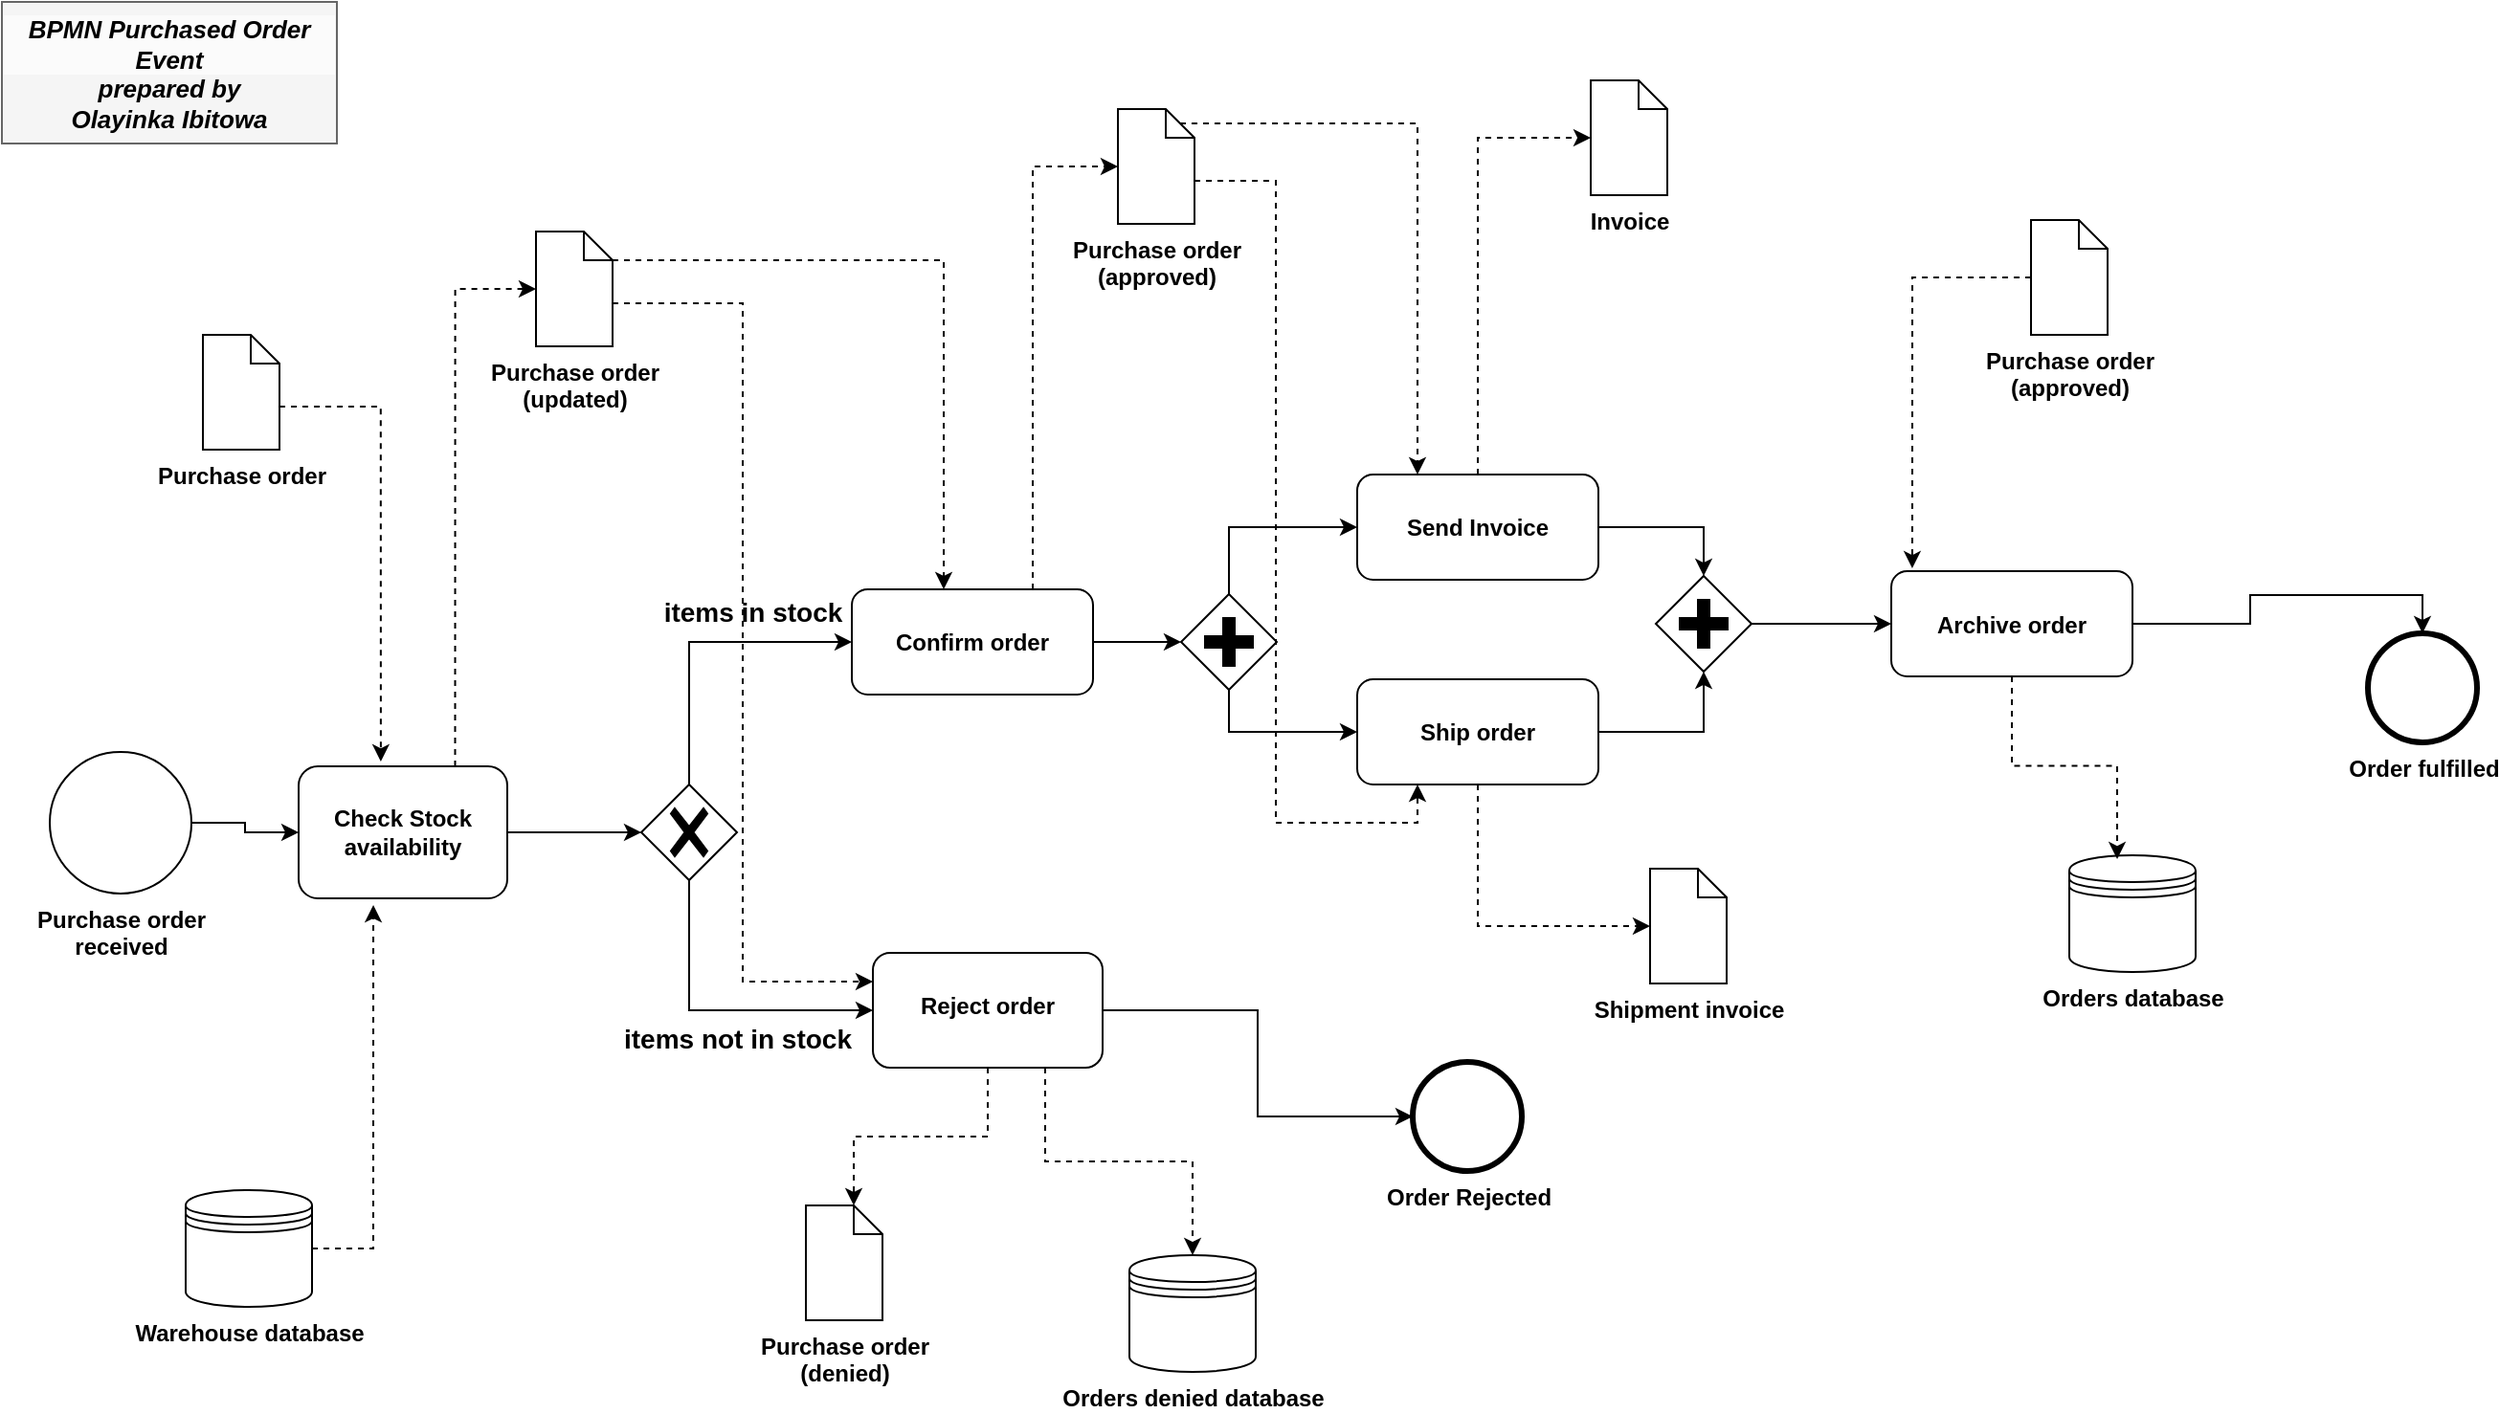 <mxfile version="22.0.8" type="device" pages="4">
  <diagram id="kckAubpkau4HYs-cwNvF" name="Business Process for Tandem GmbH">
    <mxGraphModel dx="1500" dy="763" grid="0" gridSize="10" guides="1" tooltips="1" connect="1" arrows="1" fold="1" page="1" pageScale="1" pageWidth="1654" pageHeight="1169" math="0" shadow="0">
      <root>
        <mxCell id="0" />
        <mxCell id="1" parent="0" />
        <mxCell id="O8OVr6007H35aCzymri3-24" value="" style="edgeStyle=orthogonalEdgeStyle;rounded=0;orthogonalLoop=1;jettySize=auto;html=1;entryX=0;entryY=0.5;entryDx=0;entryDy=0;entryPerimeter=0;" edge="1" parent="1" source="O8OVr6007H35aCzymri3-22" target="O8OVr6007H35aCzymri3-25">
          <mxGeometry relative="1" as="geometry">
            <mxPoint x="208" y="438" as="targetPoint" />
          </mxGeometry>
        </mxCell>
        <mxCell id="O8OVr6007H35aCzymri3-22" value="&lt;b&gt;Purchase order&lt;br&gt;received&lt;/b&gt;" style="points=[[0.145,0.145,0],[0.5,0,0],[0.855,0.145,0],[1,0.5,0],[0.855,0.855,0],[0.5,1,0],[0.145,0.855,0],[0,0.5,0]];shape=mxgraph.bpmn.event;html=1;verticalLabelPosition=bottom;labelBackgroundColor=#ffffff;verticalAlign=top;align=center;perimeter=ellipsePerimeter;outlineConnect=0;aspect=fixed;outline=standard;symbol=general;" vertex="1" parent="1">
          <mxGeometry x="27" y="396" width="74" height="74" as="geometry" />
        </mxCell>
        <mxCell id="O8OVr6007H35aCzymri3-25" value="&lt;b&gt;Check Stock&lt;br&gt;availability&lt;/b&gt;" style="points=[[0.25,0,0],[0.5,0,0],[0.75,0,0],[1,0.25,0],[1,0.5,0],[1,0.75,0],[0.75,1,0],[0.5,1,0],[0.25,1,0],[0,0.75,0],[0,0.5,0],[0,0.25,0]];shape=mxgraph.bpmn.task;whiteSpace=wrap;rectStyle=rounded;size=10;html=1;container=1;expand=0;collapsible=0;taskMarker=abstract;" vertex="1" parent="1">
          <mxGeometry x="157" y="403.5" width="109" height="69" as="geometry" />
        </mxCell>
        <mxCell id="O8OVr6007H35aCzymri3-36" style="edgeStyle=orthogonalEdgeStyle;rounded=0;orthogonalLoop=1;jettySize=auto;html=1;exitX=0.5;exitY=1;exitDx=0;exitDy=0;exitPerimeter=0;entryX=0;entryY=0.5;entryDx=0;entryDy=0;" edge="1" parent="1" source="O8OVr6007H35aCzymri3-30" target="O8OVr6007H35aCzymri3-34">
          <mxGeometry relative="1" as="geometry" />
        </mxCell>
        <mxCell id="O8OVr6007H35aCzymri3-42" value="&lt;b&gt;&lt;font style=&quot;font-size: 14px;&quot;&gt;items not in stock&lt;/font&gt;&lt;/b&gt;" style="edgeLabel;html=1;align=center;verticalAlign=middle;resizable=0;points=[];" vertex="1" connectable="0" parent="O8OVr6007H35aCzymri3-36">
          <mxGeometry x="0.275" y="2" relative="1" as="geometry">
            <mxPoint x="-12" y="17" as="offset" />
          </mxGeometry>
        </mxCell>
        <mxCell id="O8OVr6007H35aCzymri3-37" style="edgeStyle=orthogonalEdgeStyle;rounded=0;orthogonalLoop=1;jettySize=auto;html=1;exitX=0.5;exitY=0;exitDx=0;exitDy=0;exitPerimeter=0;entryX=0;entryY=0.5;entryDx=0;entryDy=0;" edge="1" parent="1" source="O8OVr6007H35aCzymri3-30" target="O8OVr6007H35aCzymri3-32">
          <mxGeometry relative="1" as="geometry" />
        </mxCell>
        <mxCell id="O8OVr6007H35aCzymri3-38" value="&lt;b&gt;&lt;font style=&quot;font-size: 14px;&quot;&gt;items in stock&lt;/font&gt;&lt;/b&gt;" style="edgeLabel;html=1;align=center;verticalAlign=middle;resizable=0;points=[];" vertex="1" connectable="0" parent="O8OVr6007H35aCzymri3-37">
          <mxGeometry x="0.328" y="-1" relative="1" as="geometry">
            <mxPoint x="1" y="-17" as="offset" />
          </mxGeometry>
        </mxCell>
        <mxCell id="O8OVr6007H35aCzymri3-30" value="" style="points=[[0.25,0.25,0],[0.5,0,0],[0.75,0.25,0],[1,0.5,0],[0.75,0.75,0],[0.5,1,0],[0.25,0.75,0],[0,0.5,0]];shape=mxgraph.bpmn.gateway2;html=1;verticalLabelPosition=bottom;labelBackgroundColor=#ffffff;verticalAlign=top;align=center;perimeter=rhombusPerimeter;outlineConnect=0;outline=none;symbol=none;gwType=exclusive;" vertex="1" parent="1">
          <mxGeometry x="336" y="413" width="50" height="50" as="geometry" />
        </mxCell>
        <mxCell id="O8OVr6007H35aCzymri3-31" style="edgeStyle=orthogonalEdgeStyle;rounded=0;orthogonalLoop=1;jettySize=auto;html=1;exitX=1;exitY=0.5;exitDx=0;exitDy=0;exitPerimeter=0;entryX=0;entryY=0.5;entryDx=0;entryDy=0;entryPerimeter=0;" edge="1" parent="1" source="O8OVr6007H35aCzymri3-25" target="O8OVr6007H35aCzymri3-30">
          <mxGeometry relative="1" as="geometry" />
        </mxCell>
        <mxCell id="O8OVr6007H35aCzymri3-47" style="edgeStyle=orthogonalEdgeStyle;rounded=0;orthogonalLoop=1;jettySize=auto;html=1;exitX=1;exitY=0.5;exitDx=0;exitDy=0;" edge="1" parent="1" source="O8OVr6007H35aCzymri3-32" target="O8OVr6007H35aCzymri3-46">
          <mxGeometry relative="1" as="geometry" />
        </mxCell>
        <mxCell id="O8OVr6007H35aCzymri3-32" value="&lt;b&gt;&lt;br&gt;Confirm order&lt;/b&gt;" style="rounded=1;whiteSpace=wrap;html=1;verticalAlign=top;labelBackgroundColor=#ffffff;" vertex="1" parent="1">
          <mxGeometry x="446" y="311" width="126" height="55" as="geometry" />
        </mxCell>
        <mxCell id="O8OVr6007H35aCzymri3-92" style="edgeStyle=orthogonalEdgeStyle;rounded=0;orthogonalLoop=1;jettySize=auto;html=1;exitX=0.75;exitY=1;exitDx=0;exitDy=0;entryX=0.5;entryY=0;entryDx=0;entryDy=0;dashed=1;" edge="1" parent="1" source="O8OVr6007H35aCzymri3-34" target="O8OVr6007H35aCzymri3-91">
          <mxGeometry relative="1" as="geometry" />
        </mxCell>
        <mxCell id="O8OVr6007H35aCzymri3-34" value="&lt;b&gt;&lt;br&gt;Reject order&lt;/b&gt;" style="rounded=1;whiteSpace=wrap;html=1;verticalAlign=top;labelBackgroundColor=#ffffff;" vertex="1" parent="1">
          <mxGeometry x="457" y="501" width="120" height="60" as="geometry" />
        </mxCell>
        <mxCell id="O8OVr6007H35aCzymri3-44" value="&lt;b&gt;Order Rejected&lt;/b&gt;" style="points=[[0.145,0.145,0],[0.5,0,0],[0.855,0.145,0],[1,0.5,0],[0.855,0.855,0],[0.5,1,0],[0.145,0.855,0],[0,0.5,0]];shape=mxgraph.bpmn.event;html=1;verticalLabelPosition=bottom;labelBackgroundColor=#ffffff;verticalAlign=top;align=center;perimeter=ellipsePerimeter;outlineConnect=0;aspect=fixed;outline=end;symbol=terminate2;" vertex="1" parent="1">
          <mxGeometry x="739" y="558" width="57" height="57" as="geometry" />
        </mxCell>
        <mxCell id="O8OVr6007H35aCzymri3-45" style="edgeStyle=orthogonalEdgeStyle;rounded=0;orthogonalLoop=1;jettySize=auto;html=1;exitX=1;exitY=0.5;exitDx=0;exitDy=0;entryX=0;entryY=0.5;entryDx=0;entryDy=0;entryPerimeter=0;" edge="1" parent="1" source="O8OVr6007H35aCzymri3-34" target="O8OVr6007H35aCzymri3-44">
          <mxGeometry relative="1" as="geometry" />
        </mxCell>
        <mxCell id="O8OVr6007H35aCzymri3-52" style="edgeStyle=orthogonalEdgeStyle;rounded=0;orthogonalLoop=1;jettySize=auto;html=1;exitX=0.5;exitY=0;exitDx=0;exitDy=0;exitPerimeter=0;entryX=0;entryY=0.5;entryDx=0;entryDy=0;" edge="1" parent="1" source="O8OVr6007H35aCzymri3-46" target="O8OVr6007H35aCzymri3-50">
          <mxGeometry relative="1" as="geometry" />
        </mxCell>
        <mxCell id="O8OVr6007H35aCzymri3-53" style="edgeStyle=orthogonalEdgeStyle;rounded=0;orthogonalLoop=1;jettySize=auto;html=1;exitX=0.5;exitY=1;exitDx=0;exitDy=0;exitPerimeter=0;" edge="1" parent="1" source="O8OVr6007H35aCzymri3-46" target="O8OVr6007H35aCzymri3-51">
          <mxGeometry relative="1" as="geometry" />
        </mxCell>
        <mxCell id="O8OVr6007H35aCzymri3-46" value="" style="points=[[0.25,0.25,0],[0.5,0,0],[0.75,0.25,0],[1,0.5,0],[0.75,0.75,0],[0.5,1,0],[0.25,0.75,0],[0,0.5,0]];shape=mxgraph.bpmn.gateway2;html=1;verticalLabelPosition=bottom;labelBackgroundColor=#ffffff;verticalAlign=top;align=center;perimeter=rhombusPerimeter;outlineConnect=0;outline=none;symbol=none;gwType=parallel;" vertex="1" parent="1">
          <mxGeometry x="618" y="313.5" width="50" height="50" as="geometry" />
        </mxCell>
        <mxCell id="O8OVr6007H35aCzymri3-50" value="&lt;br&gt;&lt;b&gt;Send Invoice&lt;br&gt;&lt;/b&gt;" style="rounded=1;whiteSpace=wrap;html=1;verticalAlign=top;labelBackgroundColor=#ffffff;" vertex="1" parent="1">
          <mxGeometry x="710" y="251" width="126" height="55" as="geometry" />
        </mxCell>
        <mxCell id="O8OVr6007H35aCzymri3-56" style="edgeStyle=orthogonalEdgeStyle;rounded=0;orthogonalLoop=1;jettySize=auto;html=1;exitX=1;exitY=0.5;exitDx=0;exitDy=0;" edge="1" parent="1" source="O8OVr6007H35aCzymri3-51" target="O8OVr6007H35aCzymri3-54">
          <mxGeometry relative="1" as="geometry" />
        </mxCell>
        <mxCell id="O8OVr6007H35aCzymri3-51" value="&lt;b&gt;&lt;br&gt;Ship order&lt;/b&gt;" style="rounded=1;whiteSpace=wrap;html=1;verticalAlign=top;labelBackgroundColor=#ffffff;" vertex="1" parent="1">
          <mxGeometry x="710" y="358" width="126" height="55" as="geometry" />
        </mxCell>
        <mxCell id="O8OVr6007H35aCzymri3-58" style="edgeStyle=orthogonalEdgeStyle;rounded=0;orthogonalLoop=1;jettySize=auto;html=1;exitX=1;exitY=0.5;exitDx=0;exitDy=0;exitPerimeter=0;entryX=0;entryY=0.5;entryDx=0;entryDy=0;" edge="1" parent="1" source="O8OVr6007H35aCzymri3-54" target="O8OVr6007H35aCzymri3-57">
          <mxGeometry relative="1" as="geometry" />
        </mxCell>
        <mxCell id="O8OVr6007H35aCzymri3-54" value="" style="points=[[0.25,0.25,0],[0.5,0,0],[0.75,0.25,0],[1,0.5,0],[0.75,0.75,0],[0.5,1,0],[0.25,0.75,0],[0,0.5,0]];shape=mxgraph.bpmn.gateway2;html=1;verticalLabelPosition=bottom;labelBackgroundColor=#ffffff;verticalAlign=top;align=center;perimeter=rhombusPerimeter;outlineConnect=0;outline=none;symbol=none;gwType=parallel;" vertex="1" parent="1">
          <mxGeometry x="866" y="304" width="50" height="50" as="geometry" />
        </mxCell>
        <mxCell id="O8OVr6007H35aCzymri3-55" style="edgeStyle=orthogonalEdgeStyle;rounded=0;orthogonalLoop=1;jettySize=auto;html=1;exitX=1;exitY=0.5;exitDx=0;exitDy=0;entryX=0.5;entryY=0;entryDx=0;entryDy=0;entryPerimeter=0;" edge="1" parent="1" source="O8OVr6007H35aCzymri3-50" target="O8OVr6007H35aCzymri3-54">
          <mxGeometry relative="1" as="geometry" />
        </mxCell>
        <mxCell id="O8OVr6007H35aCzymri3-57" value="&lt;b&gt;&lt;br&gt;Archive order&lt;br&gt;&lt;/b&gt;" style="rounded=1;whiteSpace=wrap;html=1;verticalAlign=top;labelBackgroundColor=#ffffff;" vertex="1" parent="1">
          <mxGeometry x="989" y="301.5" width="126" height="55" as="geometry" />
        </mxCell>
        <mxCell id="O8OVr6007H35aCzymri3-59" value="&lt;b&gt;Order fulfilled&lt;/b&gt;" style="points=[[0.145,0.145,0],[0.5,0,0],[0.855,0.145,0],[1,0.5,0],[0.855,0.855,0],[0.5,1,0],[0.145,0.855,0],[0,0.5,0]];shape=mxgraph.bpmn.event;html=1;verticalLabelPosition=bottom;labelBackgroundColor=#ffffff;verticalAlign=top;align=center;perimeter=ellipsePerimeter;outlineConnect=0;aspect=fixed;outline=end;symbol=terminate2;" vertex="1" parent="1">
          <mxGeometry x="1238" y="334" width="57" height="57" as="geometry" />
        </mxCell>
        <mxCell id="O8OVr6007H35aCzymri3-60" style="edgeStyle=orthogonalEdgeStyle;rounded=0;orthogonalLoop=1;jettySize=auto;html=1;exitX=1;exitY=0.5;exitDx=0;exitDy=0;entryX=0.5;entryY=0;entryDx=0;entryDy=0;entryPerimeter=0;" edge="1" parent="1" source="O8OVr6007H35aCzymri3-57" target="O8OVr6007H35aCzymri3-59">
          <mxGeometry relative="1" as="geometry" />
        </mxCell>
        <mxCell id="O8OVr6007H35aCzymri3-61" value="&lt;b&gt;Purchase order&lt;/b&gt;" style="shape=mxgraph.bpmn.data;labelPosition=center;verticalLabelPosition=bottom;align=center;verticalAlign=top;size=15;html=1;" vertex="1" parent="1">
          <mxGeometry x="107" y="178" width="40" height="60" as="geometry" />
        </mxCell>
        <mxCell id="O8OVr6007H35aCzymri3-62" value="&lt;b&gt;Warehouse database&lt;/b&gt;" style="shape=datastore;html=1;labelPosition=center;verticalLabelPosition=bottom;align=center;verticalAlign=top;" vertex="1" parent="1">
          <mxGeometry x="98" y="625" width="66" height="61" as="geometry" />
        </mxCell>
        <mxCell id="O8OVr6007H35aCzymri3-64" style="edgeStyle=orthogonalEdgeStyle;rounded=0;orthogonalLoop=1;jettySize=auto;html=1;exitX=1;exitY=0.5;exitDx=0;exitDy=0;entryX=0.358;entryY=1.051;entryDx=0;entryDy=0;entryPerimeter=0;dashed=1;" edge="1" parent="1" source="O8OVr6007H35aCzymri3-62" target="O8OVr6007H35aCzymri3-25">
          <mxGeometry relative="1" as="geometry" />
        </mxCell>
        <mxCell id="O8OVr6007H35aCzymri3-65" style="edgeStyle=orthogonalEdgeStyle;rounded=0;orthogonalLoop=1;jettySize=auto;html=1;exitX=0;exitY=0;exitDx=40;exitDy=37.5;exitPerimeter=0;entryX=0.394;entryY=-0.036;entryDx=0;entryDy=0;entryPerimeter=0;dashed=1;" edge="1" parent="1" source="O8OVr6007H35aCzymri3-61" target="O8OVr6007H35aCzymri3-25">
          <mxGeometry relative="1" as="geometry" />
        </mxCell>
        <mxCell id="O8OVr6007H35aCzymri3-68" style="edgeStyle=orthogonalEdgeStyle;rounded=0;orthogonalLoop=1;jettySize=auto;html=1;exitX=0;exitY=0;exitDx=40;exitDy=37.5;exitPerimeter=0;entryX=0;entryY=0.25;entryDx=0;entryDy=0;dashed=1;" edge="1" parent="1" source="O8OVr6007H35aCzymri3-66" target="O8OVr6007H35aCzymri3-34">
          <mxGeometry relative="1" as="geometry" />
        </mxCell>
        <mxCell id="O8OVr6007H35aCzymri3-66" value="&lt;b&gt;Purchase order&lt;br&gt;(updated)&lt;br&gt;&lt;/b&gt;" style="shape=mxgraph.bpmn.data;labelPosition=center;verticalLabelPosition=bottom;align=center;verticalAlign=top;size=15;html=1;" vertex="1" parent="1">
          <mxGeometry x="281" y="124" width="40" height="60" as="geometry" />
        </mxCell>
        <mxCell id="O8OVr6007H35aCzymri3-67" style="edgeStyle=orthogonalEdgeStyle;rounded=0;orthogonalLoop=1;jettySize=auto;html=1;exitX=0.75;exitY=0;exitDx=0;exitDy=0;exitPerimeter=0;entryX=0;entryY=0.5;entryDx=0;entryDy=0;entryPerimeter=0;dashed=1;" edge="1" parent="1" source="O8OVr6007H35aCzymri3-25" target="O8OVr6007H35aCzymri3-66">
          <mxGeometry relative="1" as="geometry" />
        </mxCell>
        <mxCell id="O8OVr6007H35aCzymri3-72" style="edgeStyle=orthogonalEdgeStyle;rounded=0;orthogonalLoop=1;jettySize=auto;html=1;exitX=0;exitY=0;exitDx=40;exitDy=15;exitPerimeter=0;entryX=0.381;entryY=0;entryDx=0;entryDy=0;entryPerimeter=0;dashed=1;" edge="1" parent="1" source="O8OVr6007H35aCzymri3-66" target="O8OVr6007H35aCzymri3-32">
          <mxGeometry relative="1" as="geometry" />
        </mxCell>
        <mxCell id="O8OVr6007H35aCzymri3-73" value="&lt;b&gt;Purchase order&lt;br&gt;(denied)&lt;br&gt;&lt;/b&gt;" style="shape=mxgraph.bpmn.data;labelPosition=center;verticalLabelPosition=bottom;align=center;verticalAlign=top;size=15;html=1;" vertex="1" parent="1">
          <mxGeometry x="422" y="633" width="40" height="60" as="geometry" />
        </mxCell>
        <mxCell id="O8OVr6007H35aCzymri3-74" style="edgeStyle=orthogonalEdgeStyle;rounded=0;orthogonalLoop=1;jettySize=auto;html=1;exitX=0.5;exitY=1;exitDx=0;exitDy=0;entryX=0;entryY=0;entryDx=25;entryDy=0;entryPerimeter=0;dashed=1;" edge="1" parent="1" source="O8OVr6007H35aCzymri3-34" target="O8OVr6007H35aCzymri3-73">
          <mxGeometry relative="1" as="geometry" />
        </mxCell>
        <mxCell id="O8OVr6007H35aCzymri3-79" style="edgeStyle=orthogonalEdgeStyle;rounded=0;orthogonalLoop=1;jettySize=auto;html=1;exitX=0;exitY=0;exitDx=40;exitDy=37.5;exitPerimeter=0;entryX=0.25;entryY=1;entryDx=0;entryDy=0;dashed=1;" edge="1" parent="1" source="O8OVr6007H35aCzymri3-75" target="O8OVr6007H35aCzymri3-51">
          <mxGeometry relative="1" as="geometry" />
        </mxCell>
        <mxCell id="O8OVr6007H35aCzymri3-80" style="edgeStyle=orthogonalEdgeStyle;rounded=0;orthogonalLoop=1;jettySize=auto;html=1;exitX=0;exitY=0;exitDx=32.5;exitDy=7.5;exitPerimeter=0;entryX=0.25;entryY=0;entryDx=0;entryDy=0;dashed=1;" edge="1" parent="1" source="O8OVr6007H35aCzymri3-75" target="O8OVr6007H35aCzymri3-50">
          <mxGeometry relative="1" as="geometry" />
        </mxCell>
        <mxCell id="O8OVr6007H35aCzymri3-75" value="&lt;b&gt;Purchase order&lt;br&gt;(approved)&lt;br&gt;&lt;/b&gt;" style="shape=mxgraph.bpmn.data;labelPosition=center;verticalLabelPosition=bottom;align=center;verticalAlign=top;size=15;html=1;" vertex="1" parent="1">
          <mxGeometry x="585" y="60" width="40" height="60" as="geometry" />
        </mxCell>
        <mxCell id="O8OVr6007H35aCzymri3-76" style="edgeStyle=orthogonalEdgeStyle;rounded=0;orthogonalLoop=1;jettySize=auto;html=1;exitX=0.75;exitY=0;exitDx=0;exitDy=0;entryX=0;entryY=0.5;entryDx=0;entryDy=0;entryPerimeter=0;dashed=1;" edge="1" parent="1" source="O8OVr6007H35aCzymri3-32" target="O8OVr6007H35aCzymri3-75">
          <mxGeometry relative="1" as="geometry" />
        </mxCell>
        <mxCell id="O8OVr6007H35aCzymri3-83" value="&lt;b&gt;Invoice&lt;br&gt;&lt;/b&gt;" style="shape=mxgraph.bpmn.data;labelPosition=center;verticalLabelPosition=bottom;align=center;verticalAlign=top;size=15;html=1;" vertex="1" parent="1">
          <mxGeometry x="832" y="45" width="40" height="60" as="geometry" />
        </mxCell>
        <mxCell id="O8OVr6007H35aCzymri3-84" style="edgeStyle=orthogonalEdgeStyle;rounded=0;orthogonalLoop=1;jettySize=auto;html=1;exitX=0.5;exitY=0;exitDx=0;exitDy=0;entryX=0;entryY=0.5;entryDx=0;entryDy=0;entryPerimeter=0;dashed=1;" edge="1" parent="1" source="O8OVr6007H35aCzymri3-50" target="O8OVr6007H35aCzymri3-83">
          <mxGeometry relative="1" as="geometry" />
        </mxCell>
        <mxCell id="O8OVr6007H35aCzymri3-85" value="&lt;b&gt;Shipment invoice&lt;br&gt;&lt;/b&gt;" style="shape=mxgraph.bpmn.data;labelPosition=center;verticalLabelPosition=bottom;align=center;verticalAlign=top;size=15;html=1;" vertex="1" parent="1">
          <mxGeometry x="863" y="457" width="40" height="60" as="geometry" />
        </mxCell>
        <mxCell id="O8OVr6007H35aCzymri3-86" style="edgeStyle=orthogonalEdgeStyle;rounded=0;orthogonalLoop=1;jettySize=auto;html=1;exitX=0.5;exitY=1;exitDx=0;exitDy=0;entryX=0;entryY=0.5;entryDx=0;entryDy=0;entryPerimeter=0;dashed=1;" edge="1" parent="1" source="O8OVr6007H35aCzymri3-51" target="O8OVr6007H35aCzymri3-85">
          <mxGeometry relative="1" as="geometry" />
        </mxCell>
        <mxCell id="O8OVr6007H35aCzymri3-87" value="&lt;b&gt;Purchase order&lt;br&gt;(approved)&lt;br&gt;&lt;/b&gt;" style="shape=mxgraph.bpmn.data;labelPosition=center;verticalLabelPosition=bottom;align=center;verticalAlign=top;size=15;html=1;" vertex="1" parent="1">
          <mxGeometry x="1062" y="118" width="40" height="60" as="geometry" />
        </mxCell>
        <mxCell id="O8OVr6007H35aCzymri3-88" style="edgeStyle=orthogonalEdgeStyle;rounded=0;orthogonalLoop=1;jettySize=auto;html=1;exitX=0;exitY=0.5;exitDx=0;exitDy=0;exitPerimeter=0;entryX=0.087;entryY=-0.027;entryDx=0;entryDy=0;entryPerimeter=0;dashed=1;" edge="1" parent="1" source="O8OVr6007H35aCzymri3-87" target="O8OVr6007H35aCzymri3-57">
          <mxGeometry relative="1" as="geometry" />
        </mxCell>
        <mxCell id="O8OVr6007H35aCzymri3-89" value="&lt;b&gt;Orders database&lt;/b&gt;" style="shape=datastore;html=1;labelPosition=center;verticalLabelPosition=bottom;align=center;verticalAlign=top;" vertex="1" parent="1">
          <mxGeometry x="1082" y="450" width="66" height="61" as="geometry" />
        </mxCell>
        <mxCell id="O8OVr6007H35aCzymri3-90" style="edgeStyle=orthogonalEdgeStyle;rounded=0;orthogonalLoop=1;jettySize=auto;html=1;exitX=0.5;exitY=1;exitDx=0;exitDy=0;entryX=0.379;entryY=0.033;entryDx=0;entryDy=0;entryPerimeter=0;dashed=1;" edge="1" parent="1" source="O8OVr6007H35aCzymri3-57" target="O8OVr6007H35aCzymri3-89">
          <mxGeometry relative="1" as="geometry" />
        </mxCell>
        <mxCell id="O8OVr6007H35aCzymri3-91" value="&lt;b&gt;Orders denied database&lt;/b&gt;" style="shape=datastore;html=1;labelPosition=center;verticalLabelPosition=bottom;align=center;verticalAlign=top;" vertex="1" parent="1">
          <mxGeometry x="591" y="659" width="66" height="61" as="geometry" />
        </mxCell>
        <mxCell id="9ejUbS2oxkeuKiz_zPN_-1" value="&lt;div style=&quot;border-color: var(--border-color); color: rgb(0, 0, 0); font-family: Helvetica; font-style: normal; font-variant-ligatures: normal; font-variant-caps: normal; font-weight: 400; letter-spacing: normal; orphans: 2; text-indent: 0px; text-transform: none; widows: 2; word-spacing: 0px; -webkit-text-stroke-width: 0px; background-color: rgb(251, 251, 251); text-decoration-thickness: initial; text-decoration-style: initial; text-decoration-color: initial; font-size: 13px;&quot;&gt;&lt;b style=&quot;border-color: var(--border-color); background-color: initial;&quot;&gt;&lt;i style=&quot;border-color: var(--border-color);&quot;&gt;&lt;font style=&quot;border-color: var(--border-color); font-size: 13px;&quot;&gt;BPMN Purchased Order Event&lt;/font&gt;&lt;/i&gt;&lt;/b&gt;&lt;/div&gt;&lt;b style=&quot;border-color: var(--border-color); color: rgb(0, 0, 0); font-family: Helvetica; font-style: normal; font-variant-ligatures: normal; font-variant-caps: normal; letter-spacing: normal; orphans: 2; text-indent: 0px; text-transform: none; widows: 2; word-spacing: 0px; -webkit-text-stroke-width: 0px; background-color: rgb(251, 251, 251); text-decoration-thickness: initial; text-decoration-style: initial; text-decoration-color: initial; font-size: 13px;&quot;&gt;&lt;font style=&quot;border-color: var(--border-color); font-size: 13px;&quot;&gt;&lt;div style=&quot;border-color: var(--border-color);&quot;&gt;&lt;b style=&quot;border-color: var(--border-color); background-color: initial;&quot;&gt;&lt;i style=&quot;border-color: var(--border-color);&quot;&gt;prepared by&lt;/i&gt;&lt;/b&gt;&lt;/div&gt;&lt;i style=&quot;border-color: var(--border-color);&quot;&gt;&lt;div style=&quot;border-color: var(--border-color);&quot;&gt;&lt;b style=&quot;border-color: var(--border-color); background-color: initial;&quot;&gt;&lt;i style=&quot;border-color: var(--border-color);&quot;&gt;Olayinka Ibitowa&lt;/i&gt;&lt;/b&gt;&lt;/div&gt;&lt;/i&gt;&lt;/font&gt;&lt;/b&gt;" style="text;whiteSpace=wrap;html=1;fillColor=#f5f5f5;strokeColor=#666666;fontColor=#333333;align=center;" vertex="1" parent="1">
          <mxGeometry x="2" y="4" width="175" height="74" as="geometry" />
        </mxCell>
      </root>
    </mxGraphModel>
  </diagram>
  <diagram id="q0mHrmwHj4Z-vI9vDp3x" name="Claim Handling">
    <mxGraphModel dx="1500" dy="1932" grid="0" gridSize="10" guides="1" tooltips="1" connect="1" arrows="1" fold="1" page="1" pageScale="1" pageWidth="1654" pageHeight="1169" math="0" shadow="0">
      <root>
        <mxCell id="0" />
        <mxCell id="1" parent="0" />
        <mxCell id="0tvknhqnok4-KYVHDQ2Y-1" style="edgeStyle=orthogonalEdgeStyle;rounded=0;orthogonalLoop=1;jettySize=auto;html=1;dashed=1;exitX=0.25;exitY=1;exitDx=0;exitDy=0;" edge="1" parent="1" source="ugtgnKNMoSa7qRaFbL64-15" target="ugtgnKNMoSa7qRaFbL64-38">
          <mxGeometry relative="1" as="geometry">
            <mxPoint x="146" y="192" as="sourcePoint" />
          </mxGeometry>
        </mxCell>
        <mxCell id="0tvknhqnok4-KYVHDQ2Y-4" value="Claim documentation" style="edgeLabel;html=1;align=center;verticalAlign=middle;resizable=0;points=[];" vertex="1" connectable="0" parent="0tvknhqnok4-KYVHDQ2Y-1">
          <mxGeometry x="-0.505" relative="1" as="geometry">
            <mxPoint x="-36" y="-64" as="offset" />
          </mxGeometry>
        </mxCell>
        <mxCell id="ugtgnKNMoSa7qRaFbL64-15" value="Customer" style="swimlane;html=1;childLayout=stackLayout;resizeParent=1;resizeParentMax=0;horizontal=0;startSize=20;horizontalStack=0;whiteSpace=wrap;rounded=1;" vertex="1" parent="1">
          <mxGeometry x="31" y="-1089" width="1599" height="110" as="geometry" />
        </mxCell>
        <mxCell id="ugtgnKNMoSa7qRaFbL64-19" value="Garage" style="swimlane;html=1;childLayout=stackLayout;resizeParent=1;resizeParentMax=0;horizontal=0;startSize=20;horizontalStack=0;whiteSpace=wrap;fillColor=#ffffff;strokeColor=default;rounded=1;" vertex="1" parent="1">
          <mxGeometry x="27" y="-381" width="1599" height="99" as="geometry" />
        </mxCell>
        <mxCell id="ugtgnKNMoSa7qRaFbL64-32" value="Car Insurance" style="swimlane;html=1;childLayout=stackLayout;resizeParent=1;resizeParentMax=0;horizontal=0;startSize=20;horizontalStack=0;whiteSpace=wrap;rounded=1;" vertex="1" parent="1">
          <mxGeometry x="36" y="-907" width="1597" height="464" as="geometry" />
        </mxCell>
        <mxCell id="ugtgnKNMoSa7qRaFbL64-33" value="Notification Department" style="swimlane;html=1;startSize=20;horizontal=0;rounded=1;" vertex="1" parent="ugtgnKNMoSa7qRaFbL64-32">
          <mxGeometry x="20" width="1577" height="225" as="geometry" />
        </mxCell>
        <mxCell id="ugtgnKNMoSa7qRaFbL64-38" value="Claim Received" style="points=[[0.145,0.145,0],[0.5,0,0],[0.855,0.145,0],[1,0.5,0],[0.855,0.855,0],[0.5,1,0],[0.145,0.855,0],[0,0.5,0]];shape=mxgraph.bpmn.event;html=1;verticalLabelPosition=bottom;labelBackgroundColor=#ffffff;verticalAlign=top;align=center;perimeter=ellipsePerimeter;outlineConnect=0;aspect=fixed;outline=standard;symbol=message;rounded=1;" vertex="1" parent="ugtgnKNMoSa7qRaFbL64-33">
          <mxGeometry x="49" y="84" width="50" height="50" as="geometry" />
        </mxCell>
        <mxCell id="0tvknhqnok4-KYVHDQ2Y-7" style="edgeStyle=orthogonalEdgeStyle;rounded=0;orthogonalLoop=1;jettySize=auto;html=1;exitX=1;exitY=0.5;exitDx=0;exitDy=0;exitPerimeter=0;" edge="1" parent="ugtgnKNMoSa7qRaFbL64-33" source="0tvknhqnok4-KYVHDQ2Y-2" target="0tvknhqnok4-KYVHDQ2Y-6">
          <mxGeometry relative="1" as="geometry" />
        </mxCell>
        <mxCell id="0tvknhqnok4-KYVHDQ2Y-2" value="Claim completeness&amp;nbsp;&lt;br&gt;check" style="points=[[0.25,0,0],[0.5,0,0],[0.75,0,0],[1,0.25,0],[1,0.5,0],[1,0.75,0],[0.75,1,0],[0.5,1,0],[0.25,1,0],[0,0.75,0],[0,0.5,0],[0,0.25,0]];shape=mxgraph.bpmn.task;whiteSpace=wrap;rectStyle=rounded;size=10;html=1;container=1;expand=0;collapsible=0;taskMarker=abstract;" vertex="1" parent="ugtgnKNMoSa7qRaFbL64-33">
          <mxGeometry x="210" y="90.5" width="109" height="70.5" as="geometry" />
        </mxCell>
        <mxCell id="0tvknhqnok4-KYVHDQ2Y-5" style="edgeStyle=orthogonalEdgeStyle;rounded=0;orthogonalLoop=1;jettySize=auto;html=1;exitX=1;exitY=0.5;exitDx=0;exitDy=0;exitPerimeter=0;entryX=0;entryY=0.5;entryDx=0;entryDy=0;entryPerimeter=0;" edge="1" parent="ugtgnKNMoSa7qRaFbL64-33" source="ugtgnKNMoSa7qRaFbL64-38" target="0tvknhqnok4-KYVHDQ2Y-2">
          <mxGeometry relative="1" as="geometry" />
        </mxCell>
        <mxCell id="0tvknhqnok4-KYVHDQ2Y-6" value="" style="points=[[0.25,0.25,0],[0.5,0,0],[0.75,0.25,0],[1,0.5,0],[0.75,0.75,0],[0.5,1,0],[0.25,0.75,0],[0,0.5,0]];shape=mxgraph.bpmn.gateway2;html=1;verticalLabelPosition=bottom;labelBackgroundColor=#ffffff;verticalAlign=top;align=center;perimeter=rhombusPerimeter;outlineConnect=0;outline=none;symbol=none;gwType=exclusive;" vertex="1" parent="ugtgnKNMoSa7qRaFbL64-33">
          <mxGeometry x="379" y="73" width="50" height="50" as="geometry" />
        </mxCell>
        <mxCell id="0tvknhqnok4-KYVHDQ2Y-8" value="Register&lt;br&gt;Claim" style="points=[[0.25,0,0],[0.5,0,0],[0.75,0,0],[1,0.25,0],[1,0.5,0],[1,0.75,0],[0.75,1,0],[0.5,1,0],[0.25,1,0],[0,0.75,0],[0,0.5,0],[0,0.25,0]];shape=mxgraph.bpmn.task;whiteSpace=wrap;rectStyle=rounded;size=10;html=1;container=1;expand=0;collapsible=0;taskMarker=abstract;" vertex="1" parent="ugtgnKNMoSa7qRaFbL64-33">
          <mxGeometry x="561" y="111" width="84" height="54.25" as="geometry" />
        </mxCell>
        <mxCell id="vjt-ugYu5loZs2KYYK_v-1" style="edgeStyle=orthogonalEdgeStyle;rounded=0;orthogonalLoop=1;jettySize=auto;html=1;exitX=0;exitY=0.5;exitDx=0;exitDy=0;exitPerimeter=0;startArrow=none;startFill=0;endArrow=none;endFill=0;dashed=1;" edge="1" parent="ugtgnKNMoSa7qRaFbL64-33" source="eT9ZJ21WiroaO10hvc-A-2">
          <mxGeometry relative="1" as="geometry">
            <mxPoint x="121.947" y="106.474" as="targetPoint" />
          </mxGeometry>
        </mxCell>
        <mxCell id="eT9ZJ21WiroaO10hvc-A-2" value="Claim documentation" style="shape=mxgraph.bpmn.data;labelPosition=center;verticalLabelPosition=bottom;align=center;verticalAlign=top;size=11;html=1;" vertex="1" parent="ugtgnKNMoSa7qRaFbL64-33">
          <mxGeometry x="181" y="3" width="21" height="37" as="geometry" />
        </mxCell>
        <mxCell id="eT9ZJ21WiroaO10hvc-A-11" style="edgeStyle=orthogonalEdgeStyle;rounded=0;orthogonalLoop=1;jettySize=auto;html=1;exitX=1;exitY=0.5;exitDx=0;exitDy=0;exitPerimeter=0;entryX=0;entryY=0.25;entryDx=0;entryDy=0;entryPerimeter=0;" edge="1" parent="ugtgnKNMoSa7qRaFbL64-33" source="0tvknhqnok4-KYVHDQ2Y-6" target="0tvknhqnok4-KYVHDQ2Y-8">
          <mxGeometry relative="1" as="geometry" />
        </mxCell>
        <mxCell id="eT9ZJ21WiroaO10hvc-A-13" value="Complete" style="edgeLabel;html=1;align=center;verticalAlign=middle;resizable=0;points=[];" vertex="1" connectable="0" parent="eT9ZJ21WiroaO10hvc-A-11">
          <mxGeometry x="0.727" y="-1" relative="1" as="geometry">
            <mxPoint x="-11" y="-13" as="offset" />
          </mxGeometry>
        </mxCell>
        <mxCell id="eT9ZJ21WiroaO10hvc-A-15" value="Registered&lt;br&gt;Claim" style="shape=mxgraph.bpmn.data;labelPosition=center;verticalLabelPosition=bottom;align=center;verticalAlign=top;size=10;html=1;" vertex="1" parent="ugtgnKNMoSa7qRaFbL64-33">
          <mxGeometry x="703" y="144" width="21" height="37" as="geometry" />
        </mxCell>
        <mxCell id="eT9ZJ21WiroaO10hvc-A-16" style="edgeStyle=orthogonalEdgeStyle;rounded=0;orthogonalLoop=1;jettySize=auto;html=1;exitX=0.5;exitY=0;exitDx=0;exitDy=0;exitPerimeter=0;entryX=0;entryY=0;entryDx=5.5;entryDy=0;entryPerimeter=0;dashed=1;" edge="1" parent="ugtgnKNMoSa7qRaFbL64-33" source="0tvknhqnok4-KYVHDQ2Y-8" target="eT9ZJ21WiroaO10hvc-A-15">
          <mxGeometry relative="1" as="geometry" />
        </mxCell>
        <mxCell id="Ktr6YXuFSvsqEejGovyV-22" style="edgeStyle=orthogonalEdgeStyle;rounded=0;orthogonalLoop=1;jettySize=auto;html=1;exitX=0;exitY=0;exitDx=21;exitDy=24;exitPerimeter=0;entryX=0;entryY=0.75;entryDx=0;entryDy=0;entryPerimeter=0;dashed=1;" edge="1" parent="ugtgnKNMoSa7qRaFbL64-33" source="eT9ZJ21WiroaO10hvc-A-2" target="0tvknhqnok4-KYVHDQ2Y-8">
          <mxGeometry relative="1" as="geometry" />
        </mxCell>
        <mxCell id="Ktr6YXuFSvsqEejGovyV-41" style="edgeStyle=orthogonalEdgeStyle;rounded=0;orthogonalLoop=1;jettySize=auto;html=1;exitX=0.5;exitY=1;exitDx=0;exitDy=0;exitPerimeter=0;" edge="1" parent="ugtgnKNMoSa7qRaFbL64-33" source="eT9ZJ21WiroaO10hvc-A-2" target="eT9ZJ21WiroaO10hvc-A-2">
          <mxGeometry relative="1" as="geometry" />
        </mxCell>
        <mxCell id="ugtgnKNMoSa7qRaFbL64-34" value="Handling Department" style="swimlane;html=1;startSize=20;horizontal=0;rounded=1;" vertex="1" parent="ugtgnKNMoSa7qRaFbL64-32">
          <mxGeometry x="20" y="225" width="1577" height="239" as="geometry" />
        </mxCell>
        <mxCell id="0tvknhqnok4-KYVHDQ2Y-19" style="edgeStyle=orthogonalEdgeStyle;rounded=0;orthogonalLoop=1;jettySize=auto;html=1;exitX=1;exitY=0.5;exitDx=0;exitDy=0;exitPerimeter=0;" edge="1" parent="ugtgnKNMoSa7qRaFbL64-34" source="0tvknhqnok4-KYVHDQ2Y-15" target="0tvknhqnok4-KYVHDQ2Y-18">
          <mxGeometry relative="1" as="geometry" />
        </mxCell>
        <mxCell id="0tvknhqnok4-KYVHDQ2Y-15" value="Check&lt;br&gt;Insurance" style="points=[[0.25,0,0],[0.5,0,0],[0.75,0,0],[1,0.25,0],[1,0.5,0],[1,0.75,0],[0.75,1,0],[0.5,1,0],[0.25,1,0],[0,0.75,0],[0,0.5,0],[0,0.25,0]];shape=mxgraph.bpmn.task;whiteSpace=wrap;rectStyle=rounded;size=10;html=1;container=1;expand=0;collapsible=0;taskMarker=abstract;" vertex="1" parent="ugtgnKNMoSa7qRaFbL64-34">
          <mxGeometry x="447" y="82.5" width="98" height="59.5" as="geometry" />
        </mxCell>
        <mxCell id="0tvknhqnok4-KYVHDQ2Y-18" value="" style="points=[[0.25,0.25,0],[0.5,0,0],[0.75,0.25,0],[1,0.5,0],[0.75,0.75,0],[0.5,1,0],[0.25,0.75,0],[0,0.5,0]];shape=mxgraph.bpmn.gateway2;html=1;verticalLabelPosition=bottom;labelBackgroundColor=#ffffff;verticalAlign=top;align=center;perimeter=rhombusPerimeter;outlineConnect=0;outline=none;symbol=none;gwType=exclusive;" vertex="1" parent="ugtgnKNMoSa7qRaFbL64-34">
          <mxGeometry x="593" y="87.25" width="50" height="50" as="geometry" />
        </mxCell>
        <mxCell id="0tvknhqnok4-KYVHDQ2Y-20" value="Check&lt;br&gt;Claim Assessment" style="points=[[0.25,0,0],[0.5,0,0],[0.75,0,0],[1,0.25,0],[1,0.5,0],[1,0.75,0],[0.75,1,0],[0.5,1,0],[0.25,1,0],[0,0.75,0],[0,0.5,0],[0,0.25,0]];shape=mxgraph.bpmn.task;whiteSpace=wrap;rectStyle=rounded;size=10;html=1;container=1;expand=0;collapsible=0;taskMarker=abstract;" vertex="1" parent="ugtgnKNMoSa7qRaFbL64-34">
          <mxGeometry x="712" y="82.5" width="103" height="61" as="geometry" />
        </mxCell>
        <mxCell id="0tvknhqnok4-KYVHDQ2Y-21" style="edgeStyle=orthogonalEdgeStyle;rounded=0;orthogonalLoop=1;jettySize=auto;html=1;exitX=1;exitY=0.5;exitDx=0;exitDy=0;exitPerimeter=0;entryX=0;entryY=0.5;entryDx=0;entryDy=0;entryPerimeter=0;" edge="1" parent="ugtgnKNMoSa7qRaFbL64-34" source="0tvknhqnok4-KYVHDQ2Y-18" target="0tvknhqnok4-KYVHDQ2Y-20">
          <mxGeometry relative="1" as="geometry" />
        </mxCell>
        <mxCell id="0tvknhqnok4-KYVHDQ2Y-22" value="Covered" style="edgeLabel;html=1;align=center;verticalAlign=middle;resizable=0;points=[];" vertex="1" connectable="0" parent="0tvknhqnok4-KYVHDQ2Y-21">
          <mxGeometry x="-0.173" relative="1" as="geometry">
            <mxPoint x="6" y="11" as="offset" />
          </mxGeometry>
        </mxCell>
        <mxCell id="0tvknhqnok4-KYVHDQ2Y-23" value="" style="points=[[0.25,0.25,0],[0.5,0,0],[0.75,0.25,0],[1,0.5,0],[0.75,0.75,0],[0.5,1,0],[0.25,0.75,0],[0,0.5,0]];shape=mxgraph.bpmn.gateway2;html=1;verticalLabelPosition=bottom;labelBackgroundColor=#ffffff;verticalAlign=top;align=center;perimeter=rhombusPerimeter;outlineConnect=0;outline=none;symbol=none;gwType=exclusive;" vertex="1" parent="ugtgnKNMoSa7qRaFbL64-34">
          <mxGeometry x="897" y="85.75" width="50" height="50" as="geometry" />
        </mxCell>
        <mxCell id="0tvknhqnok4-KYVHDQ2Y-24" style="edgeStyle=orthogonalEdgeStyle;rounded=0;orthogonalLoop=1;jettySize=auto;html=1;exitX=1;exitY=0.5;exitDx=0;exitDy=0;exitPerimeter=0;entryX=0;entryY=0.5;entryDx=0;entryDy=0;entryPerimeter=0;" edge="1" parent="ugtgnKNMoSa7qRaFbL64-34" source="0tvknhqnok4-KYVHDQ2Y-20" target="0tvknhqnok4-KYVHDQ2Y-23">
          <mxGeometry relative="1" as="geometry" />
        </mxCell>
        <mxCell id="0tvknhqnok4-KYVHDQ2Y-27" value="Authorize&lt;br&gt;Repair" style="points=[[0.25,0,0],[0.5,0,0],[0.75,0,0],[1,0.25,0],[1,0.5,0],[1,0.75,0],[0.75,1,0],[0.5,1,0],[0.25,1,0],[0,0.75,0],[0,0.5,0],[0,0.25,0]];shape=mxgraph.bpmn.task;whiteSpace=wrap;rectStyle=rounded;size=10;html=1;container=1;expand=0;collapsible=0;taskMarker=abstract;" vertex="1" parent="ugtgnKNMoSa7qRaFbL64-34">
          <mxGeometry x="990" y="142" width="84" height="59.5" as="geometry" />
        </mxCell>
        <mxCell id="0tvknhqnok4-KYVHDQ2Y-53" style="edgeStyle=orthogonalEdgeStyle;rounded=0;orthogonalLoop=1;jettySize=auto;html=1;exitX=1;exitY=0.5;exitDx=0;exitDy=0;exitPerimeter=0;entryX=0;entryY=0.5;entryDx=0;entryDy=0;entryPerimeter=0;" edge="1" parent="ugtgnKNMoSa7qRaFbL64-34" source="0tvknhqnok4-KYVHDQ2Y-23" target="0tvknhqnok4-KYVHDQ2Y-27">
          <mxGeometry relative="1" as="geometry" />
        </mxCell>
        <mxCell id="0tvknhqnok4-KYVHDQ2Y-54" value="Claim approved" style="edgeLabel;html=1;align=center;verticalAlign=middle;resizable=0;points=[];" vertex="1" connectable="0" parent="0tvknhqnok4-KYVHDQ2Y-53">
          <mxGeometry x="0.694" y="-3" relative="1" as="geometry">
            <mxPoint x="-31" y="8" as="offset" />
          </mxGeometry>
        </mxCell>
        <mxCell id="0tvknhqnok4-KYVHDQ2Y-9" value="Claim Rejected" style="points=[[0.25,0,0],[0.5,0,0],[0.75,0,0],[1,0.25,0],[1,0.5,0],[1,0.75,0],[0.75,1,0],[0.5,1,0],[0.25,1,0],[0,0.75,0],[0,0.5,0],[0,0.25,0]];shape=mxgraph.bpmn.task;whiteSpace=wrap;rectStyle=rounded;size=10;html=1;container=1;expand=0;collapsible=0;taskMarker=abstract;" vertex="1" parent="ugtgnKNMoSa7qRaFbL64-34">
          <mxGeometry x="1163" y="22" width="91.5" height="53.25" as="geometry" />
        </mxCell>
        <mxCell id="0tvknhqnok4-KYVHDQ2Y-57" style="edgeStyle=orthogonalEdgeStyle;rounded=0;orthogonalLoop=1;jettySize=auto;html=1;exitX=0.5;exitY=0;exitDx=0;exitDy=0;exitPerimeter=0;entryX=0;entryY=0.5;entryDx=0;entryDy=0;entryPerimeter=0;" edge="1" parent="ugtgnKNMoSa7qRaFbL64-34" source="0tvknhqnok4-KYVHDQ2Y-23" target="0tvknhqnok4-KYVHDQ2Y-9">
          <mxGeometry relative="1" as="geometry" />
        </mxCell>
        <mxCell id="0tvknhqnok4-KYVHDQ2Y-62" value="Claim rejected" style="edgeLabel;html=1;align=center;verticalAlign=middle;resizable=0;points=[];" vertex="1" connectable="0" parent="0tvknhqnok4-KYVHDQ2Y-57">
          <mxGeometry x="0.163" y="-2" relative="1" as="geometry">
            <mxPoint y="9" as="offset" />
          </mxGeometry>
        </mxCell>
        <mxCell id="0tvknhqnok4-KYVHDQ2Y-59" style="edgeStyle=orthogonalEdgeStyle;rounded=0;orthogonalLoop=1;jettySize=auto;html=1;exitX=0.5;exitY=0;exitDx=0;exitDy=0;exitPerimeter=0;entryX=-0.003;entryY=0.125;entryDx=0;entryDy=0;entryPerimeter=0;" edge="1" parent="ugtgnKNMoSa7qRaFbL64-34" source="0tvknhqnok4-KYVHDQ2Y-18" target="0tvknhqnok4-KYVHDQ2Y-9">
          <mxGeometry relative="1" as="geometry" />
        </mxCell>
        <mxCell id="0tvknhqnok4-KYVHDQ2Y-60" value="Not covered" style="edgeLabel;html=1;align=center;verticalAlign=middle;resizable=0;points=[];" vertex="1" connectable="0" parent="0tvknhqnok4-KYVHDQ2Y-59">
          <mxGeometry x="-0.52" y="1" relative="1" as="geometry">
            <mxPoint x="2" y="11" as="offset" />
          </mxGeometry>
        </mxCell>
        <mxCell id="0tvknhqnok4-KYVHDQ2Y-71" style="edgeStyle=orthogonalEdgeStyle;rounded=0;orthogonalLoop=1;jettySize=auto;html=1;exitX=1;exitY=0.5;exitDx=0;exitDy=0;exitPerimeter=0;" edge="1" parent="ugtgnKNMoSa7qRaFbL64-34" source="0tvknhqnok4-KYVHDQ2Y-63" target="0tvknhqnok4-KYVHDQ2Y-65">
          <mxGeometry relative="1" as="geometry" />
        </mxCell>
        <mxCell id="0tvknhqnok4-KYVHDQ2Y-63" value="Scheduled&lt;br&gt;payment" style="points=[[0.25,0,0],[0.5,0,0],[0.75,0,0],[1,0.25,0],[1,0.5,0],[1,0.75,0],[0.75,1,0],[0.5,1,0],[0.25,1,0],[0,0.75,0],[0,0.5,0],[0,0.25,0]];shape=mxgraph.bpmn.task;whiteSpace=wrap;rectStyle=rounded;size=10;html=1;container=1;expand=0;collapsible=0;taskMarker=abstract;" vertex="1" parent="ugtgnKNMoSa7qRaFbL64-34">
          <mxGeometry x="1124" y="126" width="79" height="59.5" as="geometry" />
        </mxCell>
        <mxCell id="0tvknhqnok4-KYVHDQ2Y-64" style="edgeStyle=orthogonalEdgeStyle;rounded=0;orthogonalLoop=1;jettySize=auto;html=1;exitX=1;exitY=0.5;exitDx=0;exitDy=0;exitPerimeter=0;entryX=0;entryY=0.5;entryDx=0;entryDy=0;entryPerimeter=0;" edge="1" parent="ugtgnKNMoSa7qRaFbL64-34" source="0tvknhqnok4-KYVHDQ2Y-27" target="0tvknhqnok4-KYVHDQ2Y-63">
          <mxGeometry relative="1" as="geometry" />
        </mxCell>
        <mxCell id="0tvknhqnok4-KYVHDQ2Y-65" value="" style="points=[[0.25,0.25,0],[0.5,0,0],[0.75,0.25,0],[1,0.5,0],[0.75,0.75,0],[0.5,1,0],[0.25,0.75,0],[0,0.5,0]];shape=mxgraph.bpmn.gateway2;html=1;verticalLabelPosition=bottom;labelBackgroundColor=#ffffff;verticalAlign=top;align=center;perimeter=rhombusPerimeter;outlineConnect=0;outline=none;symbol=none;gwType=exclusive;" vertex="1" parent="ugtgnKNMoSa7qRaFbL64-34">
          <mxGeometry x="1251" y="130.75" width="50" height="50" as="geometry" />
        </mxCell>
        <mxCell id="0tvknhqnok4-KYVHDQ2Y-66" style="edgeStyle=orthogonalEdgeStyle;rounded=0;orthogonalLoop=1;jettySize=auto;html=1;exitX=1;exitY=0.5;exitDx=0;exitDy=0;exitPerimeter=0;entryX=0.5;entryY=0;entryDx=0;entryDy=0;entryPerimeter=0;" edge="1" parent="ugtgnKNMoSa7qRaFbL64-34" source="0tvknhqnok4-KYVHDQ2Y-9" target="0tvknhqnok4-KYVHDQ2Y-65">
          <mxGeometry relative="1" as="geometry" />
        </mxCell>
        <mxCell id="0tvknhqnok4-KYVHDQ2Y-68" value="Notify&lt;br&gt;Customer" style="points=[[0.25,0,0],[0.5,0,0],[0.75,0,0],[1,0.25,0],[1,0.5,0],[1,0.75,0],[0.75,1,0],[0.5,1,0],[0.25,1,0],[0,0.75,0],[0,0.5,0],[0,0.25,0]];shape=mxgraph.bpmn.task;whiteSpace=wrap;rectStyle=rounded;size=10;html=1;container=1;expand=0;collapsible=0;taskMarker=abstract;" vertex="1" parent="ugtgnKNMoSa7qRaFbL64-34">
          <mxGeometry x="1334" y="78.75" width="80.5" height="47.25" as="geometry" />
        </mxCell>
        <mxCell id="0tvknhqnok4-KYVHDQ2Y-72" value="Claim fulfilled" style="points=[[0.145,0.145,0],[0.5,0,0],[0.855,0.145,0],[1,0.5,0],[0.855,0.855,0],[0.5,1,0],[0.145,0.855,0],[0,0.5,0]];shape=mxgraph.bpmn.event;html=1;verticalLabelPosition=bottom;labelBackgroundColor=#ffffff;verticalAlign=top;align=center;perimeter=ellipsePerimeter;outlineConnect=0;aspect=fixed;outline=end;symbol=terminate2;" vertex="1" parent="ugtgnKNMoSa7qRaFbL64-34">
          <mxGeometry x="1501" y="95" width="50" height="50" as="geometry" />
        </mxCell>
        <mxCell id="0tvknhqnok4-KYVHDQ2Y-73" style="edgeStyle=orthogonalEdgeStyle;rounded=0;orthogonalLoop=1;jettySize=auto;html=1;exitX=1;exitY=0.5;exitDx=0;exitDy=0;exitPerimeter=0;entryX=0;entryY=0.5;entryDx=0;entryDy=0;entryPerimeter=0;" edge="1" parent="ugtgnKNMoSa7qRaFbL64-34" source="0tvknhqnok4-KYVHDQ2Y-68" target="0tvknhqnok4-KYVHDQ2Y-72">
          <mxGeometry relative="1" as="geometry" />
        </mxCell>
        <mxCell id="Ktr6YXuFSvsqEejGovyV-15" style="edgeStyle=orthogonalEdgeStyle;rounded=0;orthogonalLoop=1;jettySize=auto;html=1;exitX=1;exitY=0.5;exitDx=0;exitDy=0;exitPerimeter=0;entryX=0;entryY=0.5;entryDx=0;entryDy=0;entryPerimeter=0;" edge="1" parent="ugtgnKNMoSa7qRaFbL64-34" source="0tvknhqnok4-KYVHDQ2Y-65" target="0tvknhqnok4-KYVHDQ2Y-68">
          <mxGeometry relative="1" as="geometry" />
        </mxCell>
        <mxCell id="0tvknhqnok4-KYVHDQ2Y-17" style="edgeStyle=orthogonalEdgeStyle;rounded=0;orthogonalLoop=1;jettySize=auto;html=1;exitX=0.5;exitY=1;exitDx=0;exitDy=0;exitPerimeter=0;entryX=0.622;entryY=0.022;entryDx=0;entryDy=0;entryPerimeter=0;" edge="1" parent="ugtgnKNMoSa7qRaFbL64-32" source="0tvknhqnok4-KYVHDQ2Y-8" target="0tvknhqnok4-KYVHDQ2Y-15">
          <mxGeometry relative="1" as="geometry" />
        </mxCell>
        <mxCell id="eT9ZJ21WiroaO10hvc-A-17" style="edgeStyle=orthogonalEdgeStyle;rounded=0;orthogonalLoop=1;jettySize=auto;html=1;exitX=0;exitY=0;exitDx=21;exitDy=23.5;exitPerimeter=0;entryX=0.25;entryY=0;entryDx=0;entryDy=0;entryPerimeter=0;dashed=1;" edge="1" parent="ugtgnKNMoSa7qRaFbL64-32" source="eT9ZJ21WiroaO10hvc-A-15" target="0tvknhqnok4-KYVHDQ2Y-68">
          <mxGeometry relative="1" as="geometry" />
        </mxCell>
        <mxCell id="eT9ZJ21WiroaO10hvc-A-22" style="edgeStyle=orthogonalEdgeStyle;rounded=0;orthogonalLoop=1;jettySize=auto;html=1;exitX=0.5;exitY=0;exitDx=0;exitDy=0;exitPerimeter=0;entryX=0.25;entryY=0;entryDx=0;entryDy=0;entryPerimeter=0;" edge="1" parent="ugtgnKNMoSa7qRaFbL64-32" source="0tvknhqnok4-KYVHDQ2Y-6" target="0tvknhqnok4-KYVHDQ2Y-9">
          <mxGeometry relative="1" as="geometry" />
        </mxCell>
        <mxCell id="eT9ZJ21WiroaO10hvc-A-23" value="Incomplete" style="edgeLabel;html=1;align=center;verticalAlign=middle;resizable=0;points=[];" vertex="1" connectable="0" parent="eT9ZJ21WiroaO10hvc-A-22">
          <mxGeometry x="-0.848" y="-1" relative="1" as="geometry">
            <mxPoint x="16" y="-14" as="offset" />
          </mxGeometry>
        </mxCell>
        <mxCell id="SWpYPALByFJCQT9X1OD7-3" style="edgeStyle=orthogonalEdgeStyle;rounded=0;orthogonalLoop=1;jettySize=auto;html=1;exitX=0.75;exitY=0;exitDx=0;exitDy=0;exitPerimeter=0;dashed=1;entryX=0.5;entryY=1;entryDx=0;entryDy=0;" edge="1" parent="1" source="0tvknhqnok4-KYVHDQ2Y-9" target="ugtgnKNMoSa7qRaFbL64-15">
          <mxGeometry relative="1" as="geometry">
            <mxPoint x="825" y="113" as="targetPoint" />
          </mxGeometry>
        </mxCell>
        <mxCell id="SWpYPALByFJCQT9X1OD7-4" value="Claim Rejection&lt;br&gt;Notification" style="edgeLabel;html=1;align=center;verticalAlign=middle;resizable=0;points=[];" vertex="1" connectable="0" parent="SWpYPALByFJCQT9X1OD7-3">
          <mxGeometry x="0.576" relative="1" as="geometry">
            <mxPoint x="48" y="-122" as="offset" />
          </mxGeometry>
        </mxCell>
        <mxCell id="SWpYPALByFJCQT9X1OD7-1" style="edgeStyle=orthogonalEdgeStyle;rounded=0;orthogonalLoop=1;jettySize=auto;html=1;exitX=0.75;exitY=0;exitDx=0;exitDy=0;exitPerimeter=0;dashed=1;entryX=0.75;entryY=1;entryDx=0;entryDy=0;" edge="1" parent="1" source="0tvknhqnok4-KYVHDQ2Y-68" target="ugtgnKNMoSa7qRaFbL64-15">
          <mxGeometry relative="1" as="geometry">
            <mxPoint x="1233" y="108" as="targetPoint" />
          </mxGeometry>
        </mxCell>
        <mxCell id="SWpYPALByFJCQT9X1OD7-2" value="Claim Acceptance&lt;br&gt;Notification" style="edgeLabel;html=1;align=center;verticalAlign=middle;resizable=0;points=[];" vertex="1" connectable="0" parent="SWpYPALByFJCQT9X1OD7-1">
          <mxGeometry x="0.462" y="-1" relative="1" as="geometry">
            <mxPoint x="51" y="-117" as="offset" />
          </mxGeometry>
        </mxCell>
        <mxCell id="SWpYPALByFJCQT9X1OD7-8" style="edgeStyle=orthogonalEdgeStyle;rounded=0;orthogonalLoop=1;jettySize=auto;html=1;exitX=0.5;exitY=1;exitDx=0;exitDy=0;exitPerimeter=0;entryX=0.75;entryY=0;entryDx=0;entryDy=0;dashed=1;" edge="1" parent="1" source="0tvknhqnok4-KYVHDQ2Y-27" target="ugtgnKNMoSa7qRaFbL64-19">
          <mxGeometry relative="1" as="geometry" />
        </mxCell>
        <mxCell id="SWpYPALByFJCQT9X1OD7-10" value="Repair&lt;br style=&quot;border-color: var(--border-color);&quot;&gt;Authorizationt" style="edgeLabel;html=1;align=center;verticalAlign=middle;resizable=0;points=[];" vertex="1" connectable="0" parent="SWpYPALByFJCQT9X1OD7-8">
          <mxGeometry x="0.06" y="-1" relative="1" as="geometry">
            <mxPoint x="-9" y="21" as="offset" />
          </mxGeometry>
        </mxCell>
        <mxCell id="uPBYp2CnkMIy0wxRJZEG-1" value="&lt;div style=&quot;font-size: 13px;&quot;&gt;&lt;b style=&quot;background-color: initial;&quot;&gt;&lt;i style=&quot;&quot;&gt;&lt;font style=&quot;font-size: 13px;&quot;&gt;BPMN Claim Handling Event&lt;/font&gt;&lt;/i&gt;&lt;/b&gt;&lt;/div&gt;&lt;b style=&quot;font-size: 13px;&quot;&gt;&lt;font style=&quot;font-size: 13px;&quot;&gt;&lt;div style=&quot;&quot;&gt;&lt;b style=&quot;background-color: initial;&quot;&gt;&lt;i style=&quot;&quot;&gt;prepared by&lt;/i&gt;&lt;/b&gt;&lt;/div&gt;&lt;i style=&quot;&quot;&gt;&lt;div style=&quot;&quot;&gt;&lt;b style=&quot;background-color: initial;&quot;&gt;&lt;i style=&quot;&quot;&gt;Olayinka Ibitowa&lt;/i&gt;&lt;/b&gt;&lt;/div&gt;&lt;/i&gt;&lt;/font&gt;&lt;/b&gt;" style="text;html=1;align=right;verticalAlign=middle;resizable=0;points=[];autosize=1;strokeColor=#666666;fillColor=#f5f5f5;fontColor=#333333;" vertex="1" parent="1">
          <mxGeometry y="-1169" width="194" height="59" as="geometry" />
        </mxCell>
      </root>
    </mxGraphModel>
  </diagram>
  <diagram id="4lxYxx9LB-HQFDZbWn0S" name="Rework and Repetition Case">
    <mxGraphModel dx="3187" dy="1667" grid="0" gridSize="10" guides="1" tooltips="1" connect="1" arrows="1" fold="1" page="0" pageScale="1" pageWidth="1169" pageHeight="1654" math="0" shadow="0">
      <root>
        <mxCell id="0" />
        <mxCell id="1" parent="0" />
        <mxCell id="0CgxTRbulSanLVW0RySO-14" value="&lt;font style=&quot;font-size: 14px;&quot;&gt;Nobel Committee&lt;/font&gt;" style="swimlane;startSize=20;horizontal=0;html=1;whiteSpace=wrap;" vertex="1" parent="1">
          <mxGeometry x="23" y="253" width="2120" height="389" as="geometry" />
        </mxCell>
        <mxCell id="0CgxTRbulSanLVW0RySO-47" value="&lt;b&gt;September&lt;/b&gt;" style="points=[[0.145,0.145,0],[0.5,0,0],[0.855,0.145,0],[1,0.5,0],[0.855,0.855,0],[0.5,1,0],[0.145,0.855,0],[0,0.5,0]];shape=mxgraph.bpmn.event;html=1;verticalLabelPosition=bottom;labelBackgroundColor=#ffffff;verticalAlign=top;align=center;perimeter=ellipsePerimeter;outlineConnect=0;aspect=fixed;outline=eventNonint;symbol=timer;" vertex="1" parent="0CgxTRbulSanLVW0RySO-14">
          <mxGeometry x="61.5" y="121" width="50" height="50" as="geometry" />
        </mxCell>
        <mxCell id="0CgxTRbulSanLVW0RySO-52" style="edgeStyle=orthogonalEdgeStyle;rounded=0;orthogonalLoop=1;jettySize=auto;html=1;exitX=1;exitY=0.5;exitDx=0;exitDy=0;exitPerimeter=0;entryX=0;entryY=0.5;entryDx=0;entryDy=0;entryPerimeter=0;" edge="1" parent="0CgxTRbulSanLVW0RySO-14" source="0CgxTRbulSanLVW0RySO-48" target="0CgxTRbulSanLVW0RySO-60">
          <mxGeometry relative="1" as="geometry">
            <mxPoint x="320.5" y="148" as="targetPoint" />
          </mxGeometry>
        </mxCell>
        <mxCell id="0CgxTRbulSanLVW0RySO-48" value="Prepare Nomination&lt;br&gt;form" style="points=[[0.25,0,0],[0.5,0,0],[0.75,0,0],[1,0.25,0],[1,0.5,0],[1,0.75,0],[0.75,1,0],[0.5,1,0],[0.25,1,0],[0,0.75,0],[0,0.5,0],[0,0.25,0]];shape=mxgraph.bpmn.task;whiteSpace=wrap;rectStyle=rounded;size=10;html=1;container=1;expand=0;collapsible=0;taskMarker=abstract;" vertex="1" parent="0CgxTRbulSanLVW0RySO-14">
          <mxGeometry x="168.5" y="121" width="94.5" height="54" as="geometry" />
        </mxCell>
        <mxCell id="0CgxTRbulSanLVW0RySO-49" style="edgeStyle=orthogonalEdgeStyle;rounded=0;orthogonalLoop=1;jettySize=auto;html=1;exitX=1;exitY=0.5;exitDx=0;exitDy=0;exitPerimeter=0;entryX=0;entryY=0.5;entryDx=0;entryDy=0;entryPerimeter=0;" edge="1" parent="0CgxTRbulSanLVW0RySO-14" source="0CgxTRbulSanLVW0RySO-47" target="0CgxTRbulSanLVW0RySO-48">
          <mxGeometry relative="1" as="geometry" />
        </mxCell>
        <mxCell id="0CgxTRbulSanLVW0RySO-59" style="edgeStyle=orthogonalEdgeStyle;rounded=0;orthogonalLoop=1;jettySize=auto;html=1;exitX=0;exitY=0;exitDx=40;exitDy=37.5;exitPerimeter=0;endArrow=none;endFill=0;dashed=1;" edge="1" parent="0CgxTRbulSanLVW0RySO-14" source="0CgxTRbulSanLVW0RySO-57">
          <mxGeometry relative="1" as="geometry">
            <mxPoint x="298.75" y="149.25" as="targetPoint" />
          </mxGeometry>
        </mxCell>
        <mxCell id="0CgxTRbulSanLVW0RySO-57" value="&lt;div style=&quot;&quot;&gt;&lt;span style=&quot;background-color: initial;&quot;&gt;Form&lt;/span&gt;&lt;/div&gt;" style="shape=mxgraph.bpmn.data;labelPosition=center;verticalLabelPosition=bottom;align=left;verticalAlign=top;size=15;html=1;" vertex="1" parent="0CgxTRbulSanLVW0RySO-14">
          <mxGeometry x="237.5" y="8" width="40" height="60" as="geometry" />
        </mxCell>
        <mxCell id="0CgxTRbulSanLVW0RySO-60" value="Send Nomination form" style="points=[[0.25,0,0],[0.5,0,0],[0.75,0,0],[1,0.25,0],[1,0.5,0],[1,0.75,0],[0.75,1,0],[0.5,1,0],[0.25,1,0],[0,0.75,0],[0,0.5,0],[0,0.25,0]];shape=mxgraph.bpmn.task;whiteSpace=wrap;rectStyle=rounded;size=10;html=1;container=1;expand=0;collapsible=0;taskMarker=abstract;isLoopMultiParallel=1;" vertex="1" parent="0CgxTRbulSanLVW0RySO-14">
          <mxGeometry x="336" y="115.5" width="105" height="61" as="geometry" />
        </mxCell>
        <mxCell id="0CgxTRbulSanLVW0RySO-63" value="Until 3000 people&amp;nbsp;" style="html=1;shape=mxgraph.flowchart.annotation_2;align=left;labelPosition=right;" vertex="1" parent="0CgxTRbulSanLVW0RySO-14">
          <mxGeometry x="277.5" y="226" width="46" height="37" as="geometry" />
        </mxCell>
        <mxCell id="0CgxTRbulSanLVW0RySO-64" style="edgeStyle=orthogonalEdgeStyle;rounded=0;orthogonalLoop=1;jettySize=auto;html=1;exitX=0.5;exitY=1;exitDx=0;exitDy=0;exitPerimeter=0;entryX=0;entryY=0.5;entryDx=0;entryDy=0;entryPerimeter=0;dashed=1;endArrow=none;endFill=0;" edge="1" parent="0CgxTRbulSanLVW0RySO-14" source="0CgxTRbulSanLVW0RySO-60" target="0CgxTRbulSanLVW0RySO-63">
          <mxGeometry relative="1" as="geometry" />
        </mxCell>
        <mxCell id="0CgxTRbulSanLVW0RySO-65" value="Accept&amp;nbsp; Nomination" style="points=[[0.25,0,0],[0.5,0,0],[0.75,0,0],[1,0.25,0],[1,0.5,0],[1,0.75,0],[0.75,1,0],[0.5,1,0],[0.25,1,0],[0,0.75,0],[0,0.5,0],[0,0.25,0]];shape=mxgraph.bpmn.task;whiteSpace=wrap;rectStyle=rounded;size=10;html=1;container=1;expand=0;collapsible=0;taskMarker=abstract;isLoopStandard=1;" vertex="1" parent="0CgxTRbulSanLVW0RySO-14">
          <mxGeometry x="480.5" y="119.75" width="101.5" height="56.5" as="geometry" />
        </mxCell>
        <mxCell id="0CgxTRbulSanLVW0RySO-66" style="edgeStyle=orthogonalEdgeStyle;rounded=0;orthogonalLoop=1;jettySize=auto;html=1;exitX=1;exitY=0.5;exitDx=0;exitDy=0;exitPerimeter=0;entryX=0;entryY=0.5;entryDx=0;entryDy=0;entryPerimeter=0;" edge="1" parent="0CgxTRbulSanLVW0RySO-14" source="0CgxTRbulSanLVW0RySO-60" target="0CgxTRbulSanLVW0RySO-65">
          <mxGeometry relative="1" as="geometry" />
        </mxCell>
        <mxCell id="0CgxTRbulSanLVW0RySO-70" value="Screen Nomination" style="points=[[0.25,0,0],[0.5,0,0],[0.75,0,0],[1,0.25,0],[1,0.5,0],[1,0.75,0],[0.75,1,0],[0.5,1,0],[0.25,1,0],[0,0.75,0],[0,0.5,0],[0,0.25,0]];shape=mxgraph.bpmn.task;whiteSpace=wrap;rectStyle=rounded;size=10;html=1;container=1;expand=0;collapsible=0;taskMarker=abstract;isLoopMultiParallel=1;" vertex="1" parent="0CgxTRbulSanLVW0RySO-14">
          <mxGeometry x="630.5" y="117.5" width="105" height="61" as="geometry" />
        </mxCell>
        <mxCell id="0CgxTRbulSanLVW0RySO-71" style="edgeStyle=orthogonalEdgeStyle;rounded=0;orthogonalLoop=1;jettySize=auto;html=1;exitX=1;exitY=0.5;exitDx=0;exitDy=0;exitPerimeter=0;entryX=0;entryY=0.5;entryDx=0;entryDy=0;entryPerimeter=0;" edge="1" parent="0CgxTRbulSanLVW0RySO-14" source="0CgxTRbulSanLVW0RySO-65" target="0CgxTRbulSanLVW0RySO-70">
          <mxGeometry relative="1" as="geometry" />
        </mxCell>
        <mxCell id="0CgxTRbulSanLVW0RySO-75" style="edgeStyle=orthogonalEdgeStyle;rounded=0;orthogonalLoop=1;jettySize=auto;html=1;endArrow=none;endFill=0;dashed=1;" edge="1" parent="0CgxTRbulSanLVW0RySO-14" source="0CgxTRbulSanLVW0RySO-88">
          <mxGeometry relative="1" as="geometry">
            <mxPoint x="602.5" y="146.75" as="targetPoint" />
            <mxPoint x="602" y="38" as="sourcePoint" />
          </mxGeometry>
        </mxCell>
        <mxCell id="0CgxTRbulSanLVW0RySO-83" value="till 31st January&amp;nbsp;&amp;nbsp;" style="html=1;shape=mxgraph.flowchart.annotation_2;align=left;labelPosition=right;rotation=0;" vertex="1" parent="0CgxTRbulSanLVW0RySO-14">
          <mxGeometry x="454" y="215" width="46" height="37" as="geometry" />
        </mxCell>
        <mxCell id="0CgxTRbulSanLVW0RySO-84" style="edgeStyle=orthogonalEdgeStyle;rounded=0;orthogonalLoop=1;jettySize=auto;html=1;exitX=0.5;exitY=1;exitDx=0;exitDy=0;exitPerimeter=0;entryX=0;entryY=0.5;entryDx=0;entryDy=0;entryPerimeter=0;endArrow=none;endFill=0;dashed=1;" edge="1" parent="0CgxTRbulSanLVW0RySO-14" source="0CgxTRbulSanLVW0RySO-65" target="0CgxTRbulSanLVW0RySO-83">
          <mxGeometry relative="1" as="geometry" />
        </mxCell>
        <mxCell id="0CgxTRbulSanLVW0RySO-86" style="edgeStyle=orthogonalEdgeStyle;rounded=0;orthogonalLoop=1;jettySize=auto;html=1;exitX=1;exitY=0.5;exitDx=0;exitDy=0;exitPerimeter=0;entryX=0;entryY=0.5;entryDx=0;entryDy=0;entryPerimeter=0;" edge="1" parent="0CgxTRbulSanLVW0RySO-14" source="0CgxTRbulSanLVW0RySO-70" target="0CgxTRbulSanLVW0RySO-90">
          <mxGeometry relative="1" as="geometry">
            <mxPoint x="798.5" y="151.875" as="targetPoint" />
          </mxGeometry>
        </mxCell>
        <mxCell id="0CgxTRbulSanLVW0RySO-89" style="edgeStyle=orthogonalEdgeStyle;rounded=0;orthogonalLoop=1;jettySize=auto;html=1;exitX=0;exitY=0;exitDx=40;exitDy=37.5;exitPerimeter=0;" edge="1" parent="0CgxTRbulSanLVW0RySO-14" source="0CgxTRbulSanLVW0RySO-88">
          <mxGeometry relative="1" as="geometry">
            <mxPoint x="631.25" y="45.5" as="targetPoint" />
          </mxGeometry>
        </mxCell>
        <mxCell id="0CgxTRbulSanLVW0RySO-88" value="&lt;blockquote style=&quot;margin: 0 0 0 40px; border: none; padding: 0px;&quot;&gt;Completed Form&lt;/blockquote&gt;" style="shape=mxgraph.bpmn.data;labelPosition=center;verticalLabelPosition=bottom;align=center;verticalAlign=top;size=15;html=1;bpmnTransferType=none;isCollection=1;" vertex="1" parent="0CgxTRbulSanLVW0RySO-14">
          <mxGeometry x="607.5" y="11" width="40" height="60" as="geometry" />
        </mxCell>
        <mxCell id="0CgxTRbulSanLVW0RySO-90" value="Preliminary selected&lt;br&gt;candidates" style="points=[[0.25,0,0],[0.5,0,0],[0.75,0,0],[1,0.25,0],[1,0.5,0],[1,0.75,0],[0.75,1,0],[0.5,1,0],[0.25,1,0],[0,0.75,0],[0,0.5,0],[0,0.25,0]];shape=mxgraph.bpmn.task;whiteSpace=wrap;rectStyle=rounded;size=10;html=1;container=1;expand=0;collapsible=0;taskMarker=abstract;isLoopMultiParallel=1;" vertex="1" parent="0CgxTRbulSanLVW0RySO-14">
          <mxGeometry x="796.5" y="103" width="111.5" height="75.5" as="geometry" />
        </mxCell>
        <mxCell id="0CgxTRbulSanLVW0RySO-91" value="250 to 350&lt;br&gt;selected candidates" style="html=1;shape=mxgraph.flowchart.annotation_2;align=left;labelPosition=right;" vertex="1" parent="0CgxTRbulSanLVW0RySO-14">
          <mxGeometry x="811" y="215" width="46" height="37" as="geometry" />
        </mxCell>
        <mxCell id="0CgxTRbulSanLVW0RySO-92" style="edgeStyle=orthogonalEdgeStyle;rounded=0;orthogonalLoop=1;jettySize=auto;html=1;exitX=0.5;exitY=1;exitDx=0;exitDy=0;exitPerimeter=0;entryX=0;entryY=0.5;entryDx=0;entryDy=0;entryPerimeter=0;endArrow=none;endFill=0;dashed=1;" edge="1" parent="0CgxTRbulSanLVW0RySO-14" source="0CgxTRbulSanLVW0RySO-90" target="0CgxTRbulSanLVW0RySO-91">
          <mxGeometry relative="1" as="geometry" />
        </mxCell>
        <mxCell id="0CgxTRbulSanLVW0RySO-95" value="&lt;blockquote style=&quot;margin: 0 0 0 40px; border: none; padding: 0px;&quot;&gt;Preliminary Candidates&lt;/blockquote&gt;&lt;blockquote style=&quot;margin: 0 0 0 40px; border: none; padding: 0px;&quot;&gt;List&lt;/blockquote&gt;" style="shape=mxgraph.bpmn.data;labelPosition=center;verticalLabelPosition=bottom;align=center;verticalAlign=top;size=15;html=1;bpmnTransferType=none;isCollection=1;" vertex="1" parent="0CgxTRbulSanLVW0RySO-14">
          <mxGeometry x="895.5" width="40" height="60" as="geometry" />
        </mxCell>
        <mxCell id="0CgxTRbulSanLVW0RySO-96" style="edgeStyle=orthogonalEdgeStyle;rounded=0;orthogonalLoop=1;jettySize=auto;html=1;exitX=0.5;exitY=0;exitDx=0;exitDy=0;exitPerimeter=0;entryX=0;entryY=0.5;entryDx=0;entryDy=0;entryPerimeter=0;dashed=1;" edge="1" parent="0CgxTRbulSanLVW0RySO-14" source="0CgxTRbulSanLVW0RySO-90" target="0CgxTRbulSanLVW0RySO-95">
          <mxGeometry relative="1" as="geometry" />
        </mxCell>
        <mxCell id="0CgxTRbulSanLVW0RySO-101" style="edgeStyle=orthogonalEdgeStyle;rounded=0;orthogonalLoop=1;jettySize=auto;html=1;exitX=1;exitY=0.5;exitDx=0;exitDy=0;exitPerimeter=0;" edge="1" parent="0CgxTRbulSanLVW0RySO-14" source="0CgxTRbulSanLVW0RySO-97" target="0CgxTRbulSanLVW0RySO-99">
          <mxGeometry relative="1" as="geometry" />
        </mxCell>
        <mxCell id="0CgxTRbulSanLVW0RySO-97" value="Wait till&lt;br&gt;March 1st" style="points=[[0.25,0,0],[0.5,0,0],[0.75,0,0],[1,0.25,0],[1,0.5,0],[1,0.75,0],[0.75,1,0],[0.5,1,0],[0.25,1,0],[0,0.75,0],[0,0.5,0],[0,0.25,0]];shape=mxgraph.bpmn.task;whiteSpace=wrap;rectStyle=rounded;size=10;html=1;container=1;expand=0;collapsible=0;taskMarker=abstract;" vertex="1" parent="0CgxTRbulSanLVW0RySO-14">
          <mxGeometry x="951" y="103" width="100.5" height="65" as="geometry" />
        </mxCell>
        <mxCell id="0CgxTRbulSanLVW0RySO-98" style="edgeStyle=orthogonalEdgeStyle;rounded=0;orthogonalLoop=1;jettySize=auto;html=1;exitX=1;exitY=0.5;exitDx=0;exitDy=0;exitPerimeter=0;entryX=0;entryY=0.5;entryDx=0;entryDy=0;entryPerimeter=0;" edge="1" parent="0CgxTRbulSanLVW0RySO-14" source="0CgxTRbulSanLVW0RySO-90" target="0CgxTRbulSanLVW0RySO-97">
          <mxGeometry relative="1" as="geometry" />
        </mxCell>
        <mxCell id="0CgxTRbulSanLVW0RySO-99" value="Consult with Expert" style="points=[[0.25,0,0],[0.5,0,0],[0.75,0,0],[1,0.25,0],[1,0.5,0],[1,0.75,0],[0.75,1,0],[0.5,1,0],[0.25,1,0],[0,0.75,0],[0,0.5,0],[0,0.25,0]];shape=mxgraph.bpmn.task;whiteSpace=wrap;rectStyle=rounded;size=10;html=1;container=1;expand=0;collapsible=0;taskMarker=abstract;" vertex="1" parent="0CgxTRbulSanLVW0RySO-14">
          <mxGeometry x="1107.5" y="111.25" width="84.5" height="65" as="geometry" />
        </mxCell>
        <mxCell id="0CgxTRbulSanLVW0RySO-100" style="edgeStyle=orthogonalEdgeStyle;rounded=0;orthogonalLoop=1;jettySize=auto;html=1;exitX=0;exitY=0;exitDx=40;exitDy=37.5;exitPerimeter=0;entryX=0.75;entryY=0;entryDx=0;entryDy=0;entryPerimeter=0;dashed=1;" edge="1" parent="0CgxTRbulSanLVW0RySO-14" source="0CgxTRbulSanLVW0RySO-95" target="0CgxTRbulSanLVW0RySO-97">
          <mxGeometry relative="1" as="geometry" />
        </mxCell>
        <mxCell id="0CgxTRbulSanLVW0RySO-102" style="edgeStyle=orthogonalEdgeStyle;rounded=0;orthogonalLoop=1;jettySize=auto;html=1;exitX=0;exitY=0;exitDx=40;exitDy=15;exitPerimeter=0;entryX=0.597;entryY=-0.012;entryDx=0;entryDy=0;entryPerimeter=0;dashed=1;" edge="1" parent="0CgxTRbulSanLVW0RySO-14" source="0CgxTRbulSanLVW0RySO-95" target="0CgxTRbulSanLVW0RySO-99">
          <mxGeometry relative="1" as="geometry" />
        </mxCell>
        <mxCell id="0CgxTRbulSanLVW0RySO-125" value="For all&lt;br&gt;Nominations" style="html=1;shape=mxgraph.flowchart.annotation_2;align=left;labelPosition=right;rotation=0;" vertex="1" parent="0CgxTRbulSanLVW0RySO-14">
          <mxGeometry x="628" y="215" width="46" height="37" as="geometry" />
        </mxCell>
        <mxCell id="0CgxTRbulSanLVW0RySO-127" style="edgeStyle=orthogonalEdgeStyle;rounded=0;orthogonalLoop=1;jettySize=auto;html=1;exitX=0.5;exitY=1;exitDx=0;exitDy=0;exitPerimeter=0;entryX=0;entryY=0.5;entryDx=0;entryDy=0;entryPerimeter=0;dashed=1;endArrow=none;endFill=0;" edge="1" parent="0CgxTRbulSanLVW0RySO-14" source="0CgxTRbulSanLVW0RySO-70" target="0CgxTRbulSanLVW0RySO-125">
          <mxGeometry relative="1" as="geometry" />
        </mxCell>
        <mxCell id="0CgxTRbulSanLVW0RySO-142" style="edgeStyle=orthogonalEdgeStyle;rounded=0;orthogonalLoop=1;jettySize=auto;html=1;exitX=1;exitY=0.5;exitDx=0;exitDy=0;exitPerimeter=0;" edge="1" parent="0CgxTRbulSanLVW0RySO-14" source="0CgxTRbulSanLVW0RySO-131" target="0CgxTRbulSanLVW0RySO-137">
          <mxGeometry relative="1" as="geometry" />
        </mxCell>
        <mxCell id="0CgxTRbulSanLVW0RySO-131" value="Receive&amp;nbsp;&lt;br&gt;Feedback" style="points=[[0.25,0,0],[0.5,0,0],[0.75,0,0],[1,0.25,0],[1,0.5,0],[1,0.75,0],[0.75,1,0],[0.5,1,0],[0.25,1,0],[0,0.75,0],[0,0.5,0],[0,0.25,0]];shape=mxgraph.bpmn.task;whiteSpace=wrap;rectStyle=rounded;size=10;html=1;container=1;expand=0;collapsible=0;taskMarker=abstract;isLoopStandard=1;" vertex="1" parent="0CgxTRbulSanLVW0RySO-14">
          <mxGeometry x="1232" y="108.75" width="90" height="64.25" as="geometry" />
        </mxCell>
        <mxCell id="0CgxTRbulSanLVW0RySO-133" style="edgeStyle=orthogonalEdgeStyle;rounded=0;orthogonalLoop=1;jettySize=auto;html=1;exitX=1;exitY=0.5;exitDx=0;exitDy=0;exitPerimeter=0;entryX=0;entryY=0.5;entryDx=0;entryDy=0;entryPerimeter=0;" edge="1" parent="0CgxTRbulSanLVW0RySO-14" source="0CgxTRbulSanLVW0RySO-99" target="0CgxTRbulSanLVW0RySO-131">
          <mxGeometry relative="1" as="geometry" />
        </mxCell>
        <mxCell id="0CgxTRbulSanLVW0RySO-135" value="Until&lt;br&gt;June 1st" style="html=1;shape=mxgraph.flowchart.annotation_2;align=left;labelPosition=right;" vertex="1" parent="0CgxTRbulSanLVW0RySO-14">
          <mxGeometry x="1238" y="11" width="46" height="37" as="geometry" />
        </mxCell>
        <mxCell id="0CgxTRbulSanLVW0RySO-136" style="edgeStyle=orthogonalEdgeStyle;rounded=0;orthogonalLoop=1;jettySize=auto;html=1;exitX=0.25;exitY=0;exitDx=0;exitDy=0;exitPerimeter=0;entryX=0;entryY=0.5;entryDx=0;entryDy=0;entryPerimeter=0;dashed=1;endArrow=none;endFill=0;" edge="1" parent="0CgxTRbulSanLVW0RySO-14" source="0CgxTRbulSanLVW0RySO-131" target="0CgxTRbulSanLVW0RySO-135">
          <mxGeometry relative="1" as="geometry" />
        </mxCell>
        <mxCell id="0CgxTRbulSanLVW0RySO-137" value="Write Report" style="points=[[0.25,0,0],[0.5,0,0],[0.75,0,0],[1,0.25,0],[1,0.5,0],[1,0.75,0],[0.75,1,0],[0.5,1,0],[0.25,1,0],[0,0.75,0],[0,0.5,0],[0,0.25,0]];shape=mxgraph.bpmn.task;whiteSpace=wrap;rectStyle=rounded;size=10;html=1;container=1;expand=0;collapsible=0;taskMarker=abstract;" vertex="1" parent="0CgxTRbulSanLVW0RySO-14">
          <mxGeometry x="1350" y="117.5" width="95" height="60.25" as="geometry" />
        </mxCell>
        <mxCell id="0CgxTRbulSanLVW0RySO-139" value="Sign report with&amp;nbsp;&lt;br&gt;Recommendations" style="points=[[0.25,0,0],[0.5,0,0],[0.75,0,0],[1,0.25,0],[1,0.5,0],[1,0.75,0],[0.75,1,0],[0.5,1,0],[0.25,1,0],[0,0.75,0],[0,0.5,0],[0,0.25,0]];shape=mxgraph.bpmn.task;whiteSpace=wrap;rectStyle=rounded;size=10;html=1;container=1;expand=0;collapsible=0;taskMarker=abstract;isLoopMultiParallel=1;" vertex="1" parent="0CgxTRbulSanLVW0RySO-14">
          <mxGeometry x="1500" y="101.25" width="110" height="66.75" as="geometry" />
        </mxCell>
        <mxCell id="0CgxTRbulSanLVW0RySO-141" style="edgeStyle=orthogonalEdgeStyle;rounded=0;orthogonalLoop=1;jettySize=auto;html=1;exitX=1;exitY=0.5;exitDx=0;exitDy=0;exitPerimeter=0;entryX=0;entryY=0.5;entryDx=0;entryDy=0;entryPerimeter=0;" edge="1" parent="0CgxTRbulSanLVW0RySO-14" source="0CgxTRbulSanLVW0RySO-137" target="0CgxTRbulSanLVW0RySO-139">
          <mxGeometry relative="1" as="geometry" />
        </mxCell>
        <mxCell id="0CgxTRbulSanLVW0RySO-143" value="" style="shape=mxgraph.bpmn.data;labelPosition=center;verticalLabelPosition=bottom;align=center;verticalAlign=top;size=15;html=1;" vertex="1" parent="0CgxTRbulSanLVW0RySO-14">
          <mxGeometry x="1428" y="13" width="40" height="60" as="geometry" />
        </mxCell>
        <mxCell id="0CgxTRbulSanLVW0RySO-148" style="edgeStyle=orthogonalEdgeStyle;rounded=0;orthogonalLoop=1;jettySize=auto;html=1;exitX=0.5;exitY=0;exitDx=0;exitDy=0;exitPerimeter=0;entryX=0;entryY=0.5;entryDx=0;entryDy=0;entryPerimeter=0;dashed=1;" edge="1" parent="0CgxTRbulSanLVW0RySO-14" source="0CgxTRbulSanLVW0RySO-137" target="0CgxTRbulSanLVW0RySO-143">
          <mxGeometry relative="1" as="geometry" />
        </mxCell>
        <mxCell id="0CgxTRbulSanLVW0RySO-149" value="Report" style="edgeLabel;html=1;align=center;verticalAlign=middle;resizable=0;points=[];" vertex="1" connectable="0" parent="0CgxTRbulSanLVW0RySO-148">
          <mxGeometry x="0.114" y="-3" relative="1" as="geometry">
            <mxPoint x="41" y="24" as="offset" />
          </mxGeometry>
        </mxCell>
        <mxCell id="0CgxTRbulSanLVW0RySO-150" style="edgeStyle=orthogonalEdgeStyle;rounded=0;orthogonalLoop=1;jettySize=auto;html=1;exitX=0;exitY=0;exitDx=40;exitDy=37.5;exitPerimeter=0;entryX=0.25;entryY=0;entryDx=0;entryDy=0;entryPerimeter=0;dashed=1;" edge="1" parent="0CgxTRbulSanLVW0RySO-14" source="0CgxTRbulSanLVW0RySO-143" target="0CgxTRbulSanLVW0RySO-139">
          <mxGeometry relative="1" as="geometry" />
        </mxCell>
        <mxCell id="0CgxTRbulSanLVW0RySO-151" value="Wait till&lt;br&gt;September 1st" style="points=[[0.25,0,0],[0.5,0,0],[0.75,0,0],[1,0.25,0],[1,0.5,0],[1,0.75,0],[0.75,1,0],[0.5,1,0],[0.25,1,0],[0,0.75,0],[0,0.5,0],[0,0.25,0]];shape=mxgraph.bpmn.task;whiteSpace=wrap;rectStyle=rounded;size=10;html=1;container=1;expand=0;collapsible=0;taskMarker=abstract;" vertex="1" parent="0CgxTRbulSanLVW0RySO-14">
          <mxGeometry x="1652" y="107.75" width="95" height="60.25" as="geometry" />
        </mxCell>
        <mxCell id="0CgxTRbulSanLVW0RySO-152" style="edgeStyle=orthogonalEdgeStyle;rounded=0;orthogonalLoop=1;jettySize=auto;html=1;exitX=1;exitY=0.5;exitDx=0;exitDy=0;exitPerimeter=0;entryX=0;entryY=0.5;entryDx=0;entryDy=0;entryPerimeter=0;" edge="1" parent="0CgxTRbulSanLVW0RySO-14" source="0CgxTRbulSanLVW0RySO-139" target="0CgxTRbulSanLVW0RySO-151">
          <mxGeometry relative="1" as="geometry" />
        </mxCell>
        <mxCell id="0CgxTRbulSanLVW0RySO-153" value="Submit Report&lt;br&gt;Recommendations" style="points=[[0.25,0,0],[0.5,0,0],[0.75,0,0],[1,0.25,0],[1,0.5,0],[1,0.75,0],[0.75,1,0],[0.5,1,0],[0.25,1,0],[0,0.75,0],[0,0.5,0],[0,0.25,0]];shape=mxgraph.bpmn.task;whiteSpace=wrap;rectStyle=rounded;size=10;html=1;container=1;expand=0;collapsible=0;taskMarker=abstract;" vertex="1" parent="0CgxTRbulSanLVW0RySO-14">
          <mxGeometry x="1789" y="110.63" width="114" height="67.37" as="geometry" />
        </mxCell>
        <mxCell id="0CgxTRbulSanLVW0RySO-154" style="edgeStyle=orthogonalEdgeStyle;rounded=0;orthogonalLoop=1;jettySize=auto;html=1;exitX=1;exitY=0.5;exitDx=0;exitDy=0;exitPerimeter=0;entryX=0;entryY=0.5;entryDx=0;entryDy=0;entryPerimeter=0;" edge="1" parent="0CgxTRbulSanLVW0RySO-14" source="0CgxTRbulSanLVW0RySO-151" target="0CgxTRbulSanLVW0RySO-153">
          <mxGeometry relative="1" as="geometry" />
        </mxCell>
        <mxCell id="0CgxTRbulSanLVW0RySO-155" value="Signed Report with&lt;br&gt;Recommendations" style="shape=mxgraph.bpmn.data;labelPosition=center;verticalLabelPosition=bottom;align=center;verticalAlign=top;size=15;html=1;" vertex="1" parent="0CgxTRbulSanLVW0RySO-14">
          <mxGeometry x="1739" width="40" height="60" as="geometry" />
        </mxCell>
        <mxCell id="0CgxTRbulSanLVW0RySO-156" style="edgeStyle=orthogonalEdgeStyle;rounded=0;orthogonalLoop=1;jettySize=auto;html=1;exitX=0.75;exitY=0;exitDx=0;exitDy=0;exitPerimeter=0;entryX=0;entryY=0.5;entryDx=0;entryDy=0;entryPerimeter=0;dashed=1;" edge="1" parent="0CgxTRbulSanLVW0RySO-14" source="0CgxTRbulSanLVW0RySO-139" target="0CgxTRbulSanLVW0RySO-155">
          <mxGeometry relative="1" as="geometry" />
        </mxCell>
        <mxCell id="0CgxTRbulSanLVW0RySO-157" style="edgeStyle=orthogonalEdgeStyle;rounded=0;orthogonalLoop=1;jettySize=auto;html=1;exitX=0;exitY=0;exitDx=40;exitDy=37.5;exitPerimeter=0;entryX=0.417;entryY=-0.006;entryDx=0;entryDy=0;entryPerimeter=0;dashed=1;" edge="1" parent="0CgxTRbulSanLVW0RySO-14" source="0CgxTRbulSanLVW0RySO-155" target="0CgxTRbulSanLVW0RySO-153">
          <mxGeometry relative="1" as="geometry" />
        </mxCell>
        <mxCell id="0CgxTRbulSanLVW0RySO-158" value="For all&lt;br&gt;Committee Members" style="html=1;shape=mxgraph.flowchart.annotation_2;align=left;labelPosition=right;rotation=0;" vertex="1" parent="0CgxTRbulSanLVW0RySO-14">
          <mxGeometry x="1471" y="235" width="46" height="37" as="geometry" />
        </mxCell>
        <mxCell id="0CgxTRbulSanLVW0RySO-159" style="edgeStyle=orthogonalEdgeStyle;rounded=0;orthogonalLoop=1;jettySize=auto;html=1;exitX=0.5;exitY=1;exitDx=0;exitDy=0;exitPerimeter=0;entryX=0;entryY=0.5;entryDx=0;entryDy=0;entryPerimeter=0;dashed=1;endArrow=none;endFill=0;" edge="1" parent="0CgxTRbulSanLVW0RySO-14" source="0CgxTRbulSanLVW0RySO-139" target="0CgxTRbulSanLVW0RySO-158">
          <mxGeometry relative="1" as="geometry" />
        </mxCell>
        <mxCell id="0CgxTRbulSanLVW0RySO-160" value="Report&lt;br&gt;Submitted" style="points=[[0.145,0.145,0],[0.5,0,0],[0.855,0.145,0],[1,0.5,0],[0.855,0.855,0],[0.5,1,0],[0.145,0.855,0],[0,0.5,0]];shape=mxgraph.bpmn.event;html=1;verticalLabelPosition=bottom;labelBackgroundColor=#ffffff;verticalAlign=top;align=center;perimeter=ellipsePerimeter;outlineConnect=0;aspect=fixed;outline=end;symbol=terminate2;" vertex="1" parent="0CgxTRbulSanLVW0RySO-14">
          <mxGeometry x="2019" y="119.32" width="50" height="50" as="geometry" />
        </mxCell>
        <mxCell id="0CgxTRbulSanLVW0RySO-161" style="edgeStyle=orthogonalEdgeStyle;rounded=0;orthogonalLoop=1;jettySize=auto;html=1;exitX=1;exitY=0.5;exitDx=0;exitDy=0;exitPerimeter=0;entryX=0;entryY=0.5;entryDx=0;entryDy=0;entryPerimeter=0;" edge="1" parent="0CgxTRbulSanLVW0RySO-14" source="0CgxTRbulSanLVW0RySO-153" target="0CgxTRbulSanLVW0RySO-160">
          <mxGeometry relative="1" as="geometry" />
        </mxCell>
        <mxCell id="0CgxTRbulSanLVW0RySO-24" value="&lt;font style=&quot;font-size: 14px;&quot;&gt;Norminator&lt;/font&gt;" style="swimlane;html=1;childLayout=stackLayout;resizeParent=1;resizeParentMax=0;startSize=20;horizontal=0;horizontalStack=1;whiteSpace=wrap;" vertex="1" parent="1">
          <mxGeometry x="21" y="23" width="2112" height="199" as="geometry" />
        </mxCell>
        <mxCell id="0CgxTRbulSanLVW0RySO-42" value="&lt;b&gt;Norminators&lt;/b&gt;" style="shape=mxgraph.bpmn.swimlane;html=1;startSize=20;horizontal=1;swimlaneLine=1;collapsible=0;fontStyle=0;strokeWidth=2;swimlaneFillColor=#ffffff;isCollection=1;whiteSpace=wrap;" vertex="1" parent="0CgxTRbulSanLVW0RySO-24">
          <mxGeometry x="20" width="2092" height="199" as="geometry" />
        </mxCell>
        <mxCell id="0CgxTRbulSanLVW0RySO-53" style="edgeStyle=orthogonalEdgeStyle;rounded=0;orthogonalLoop=1;jettySize=auto;html=1;exitX=0.5;exitY=0;exitDx=0;exitDy=0;exitPerimeter=0;entryX=0.25;entryY=1;entryDx=0;entryDy=0;dashed=1;" edge="1" parent="1" source="0CgxTRbulSanLVW0RySO-60" target="0CgxTRbulSanLVW0RySO-24">
          <mxGeometry relative="1" as="geometry">
            <mxPoint x="392.25" y="440" as="sourcePoint" />
          </mxGeometry>
        </mxCell>
        <mxCell id="0CgxTRbulSanLVW0RySO-62" value="Form" style="edgeLabel;html=1;align=center;verticalAlign=middle;resizable=0;points=[];" vertex="1" connectable="0" parent="0CgxTRbulSanLVW0RySO-53">
          <mxGeometry x="0.721" y="2" relative="1" as="geometry">
            <mxPoint x="-17" y="-4" as="offset" />
          </mxGeometry>
        </mxCell>
        <mxCell id="0CgxTRbulSanLVW0RySO-67" style="edgeStyle=orthogonalEdgeStyle;rounded=0;orthogonalLoop=1;jettySize=auto;html=1;exitX=0.25;exitY=1;exitDx=0;exitDy=0;entryX=0.586;entryY=-0.053;entryDx=0;entryDy=0;entryPerimeter=0;dashed=1;" edge="1" parent="1" source="0CgxTRbulSanLVW0RySO-42" target="0CgxTRbulSanLVW0RySO-65">
          <mxGeometry relative="1" as="geometry" />
        </mxCell>
        <mxCell id="0CgxTRbulSanLVW0RySO-68" value="Nomination" style="edgeLabel;html=1;align=center;verticalAlign=middle;resizable=0;points=[];" vertex="1" connectable="0" parent="0CgxTRbulSanLVW0RySO-67">
          <mxGeometry x="-0.872" y="3" relative="1" as="geometry">
            <mxPoint x="33" y="-2" as="offset" />
          </mxGeometry>
        </mxCell>
        <mxCell id="0CgxTRbulSanLVW0RySO-103" style="edgeStyle=orthogonalEdgeStyle;rounded=0;orthogonalLoop=1;jettySize=auto;html=1;exitX=0.5;exitY=1;exitDx=0;exitDy=0;exitPerimeter=0;dashed=1;entryX=0.5;entryY=0;entryDx=0;entryDy=0;" edge="1" parent="1" source="0CgxTRbulSanLVW0RySO-99" target="0CgxTRbulSanLVW0RySO-113">
          <mxGeometry relative="1" as="geometry">
            <mxPoint x="880" y="664" as="targetPoint" />
          </mxGeometry>
        </mxCell>
        <mxCell id="0CgxTRbulSanLVW0RySO-124" value="Preliminary Candidates&lt;br&gt;List" style="edgeLabel;html=1;align=center;verticalAlign=middle;resizable=0;points=[];" vertex="1" connectable="0" parent="0CgxTRbulSanLVW0RySO-103">
          <mxGeometry x="0.741" y="2" relative="1" as="geometry">
            <mxPoint x="-63" y="-28" as="offset" />
          </mxGeometry>
        </mxCell>
        <mxCell id="0CgxTRbulSanLVW0RySO-113" value="&lt;font style=&quot;font-size: 14px;&quot;&gt;Expert&lt;/font&gt;" style="swimlane;html=1;childLayout=stackLayout;resizeParent=1;resizeParentMax=0;horizontal=1;startSize=20;horizontalStack=0;whiteSpace=wrap;" vertex="1" parent="1">
          <mxGeometry x="21" y="681" width="2129" height="120" as="geometry" />
        </mxCell>
        <mxCell id="0CgxTRbulSanLVW0RySO-123" value="&lt;font style=&quot;font-size: 14px;&quot;&gt;&lt;b&gt;Expert&lt;/b&gt;&lt;/font&gt;" style="shape=mxgraph.bpmn.swimlane;html=1;startSize=20;horizontal=0;swimlaneLine=1;collapsible=0;fontStyle=0;swimlaneFillColor=#ffffff;strokeWidth=2;isCollection=1;whiteSpace=wrap;" vertex="1" parent="0CgxTRbulSanLVW0RySO-113">
          <mxGeometry y="20" width="2129" height="100" as="geometry" />
        </mxCell>
        <mxCell id="0CgxTRbulSanLVW0RySO-120" value="&lt;font style=&quot;font-size: 14px;&quot;&gt;Academy&lt;/font&gt;" style="swimlane;html=1;childLayout=stackLayout;resizeParent=1;resizeParentMax=0;horizontal=1;startSize=20;horizontalStack=0;whiteSpace=wrap;" vertex="1" parent="1">
          <mxGeometry x="11" y="843" width="2144" height="231" as="geometry" />
        </mxCell>
        <mxCell id="0CgxTRbulSanLVW0RySO-121" value="Academy" style="swimlane;html=1;startSize=20;horizontal=0;" vertex="1" parent="0CgxTRbulSanLVW0RySO-120">
          <mxGeometry y="20" width="2144" height="211" as="geometry" />
        </mxCell>
        <mxCell id="0CgxTRbulSanLVW0RySO-163" value="Report&lt;br&gt;Received" style="points=[[0.145,0.145,0],[0.5,0,0],[0.855,0.145,0],[1,0.5,0],[0.855,0.855,0],[0.5,1,0],[0.145,0.855,0],[0,0.5,0]];shape=mxgraph.bpmn.event;html=1;verticalLabelPosition=bottom;labelBackgroundColor=#ffffff;verticalAlign=top;align=center;perimeter=ellipsePerimeter;outlineConnect=0;aspect=fixed;outline=eventNonint;symbol=message;" vertex="1" parent="0CgxTRbulSanLVW0RySO-121">
          <mxGeometry x="435" y="40" width="50" height="50" as="geometry" />
        </mxCell>
        <mxCell id="0CgxTRbulSanLVW0RySO-164" value="Report&lt;br&gt;Discussion" style="points=[[0.25,0,0],[0.5,0,0],[0.75,0,0],[1,0.25,0],[1,0.5,0],[1,0.75,0],[0.75,1,0],[0.5,1,0],[0.25,1,0],[0,0.75,0],[0,0.5,0],[0,0.25,0]];shape=mxgraph.bpmn.task;whiteSpace=wrap;rectStyle=rounded;size=10;html=1;container=1;expand=0;collapsible=0;taskMarker=abstract;isLoopStandard=1;" vertex="1" parent="0CgxTRbulSanLVW0RySO-121">
          <mxGeometry x="630" y="71.25" width="107" height="68.5" as="geometry" />
        </mxCell>
        <mxCell id="0CgxTRbulSanLVW0RySO-165" style="edgeStyle=orthogonalEdgeStyle;rounded=0;orthogonalLoop=1;jettySize=auto;html=1;exitX=1;exitY=0.5;exitDx=0;exitDy=0;exitPerimeter=0;entryX=0;entryY=0.25;entryDx=0;entryDy=0;entryPerimeter=0;" edge="1" parent="0CgxTRbulSanLVW0RySO-121" source="0CgxTRbulSanLVW0RySO-163" target="0CgxTRbulSanLVW0RySO-164">
          <mxGeometry relative="1" as="geometry" />
        </mxCell>
        <mxCell id="0CgxTRbulSanLVW0RySO-166" value="Two times" style="html=1;shape=mxgraph.flowchart.annotation_2;align=left;labelPosition=right;rotation=0;" vertex="1" parent="0CgxTRbulSanLVW0RySO-121">
          <mxGeometry x="605" y="20" width="46" height="37" as="geometry" />
        </mxCell>
        <mxCell id="0CgxTRbulSanLVW0RySO-167" style="edgeStyle=orthogonalEdgeStyle;rounded=0;orthogonalLoop=1;jettySize=auto;html=1;exitX=0.5;exitY=1;exitDx=0;exitDy=0;exitPerimeter=0;entryX=0;entryY=0.5;entryDx=0;entryDy=0;entryPerimeter=0;dashed=1;endArrow=none;endFill=0;" edge="1" parent="0CgxTRbulSanLVW0RySO-121" source="0CgxTRbulSanLVW0RySO-164" target="0CgxTRbulSanLVW0RySO-166">
          <mxGeometry relative="1" as="geometry" />
        </mxCell>
        <mxCell id="0CgxTRbulSanLVW0RySO-181" style="edgeStyle=orthogonalEdgeStyle;rounded=0;orthogonalLoop=1;jettySize=auto;html=1;exitX=1;exitY=0.5;exitDx=0;exitDy=0;exitPerimeter=0;" edge="1" parent="0CgxTRbulSanLVW0RySO-121" source="0CgxTRbulSanLVW0RySO-169" target="0CgxTRbulSanLVW0RySO-178">
          <mxGeometry relative="1" as="geometry" />
        </mxCell>
        <mxCell id="0CgxTRbulSanLVW0RySO-169" value="Wait till&lt;br&gt;October 1st" style="points=[[0.25,0,0],[0.5,0,0],[0.75,0,0],[1,0.25,0],[1,0.5,0],[1,0.75,0],[0.75,1,0],[0.5,1,0],[0.25,1,0],[0,0.75,0],[0,0.5,0],[0,0.25,0]];shape=mxgraph.bpmn.task;whiteSpace=wrap;rectStyle=rounded;size=10;html=1;container=1;expand=0;collapsible=0;taskMarker=abstract;" vertex="1" parent="0CgxTRbulSanLVW0RySO-121">
          <mxGeometry x="788" y="69.87" width="113" height="71.25" as="geometry" />
        </mxCell>
        <mxCell id="0CgxTRbulSanLVW0RySO-178" value="Select Nobel&lt;br&gt;Laureates" style="points=[[0.25,0,0],[0.5,0,0],[0.75,0,0],[1,0.25,0],[1,0.5,0],[1,0.75,0],[0.75,1,0],[0.5,1,0],[0.25,1,0],[0,0.75,0],[0,0.5,0],[0,0.25,0]];shape=mxgraph.bpmn.task;whiteSpace=wrap;rectStyle=rounded;size=10;html=1;container=1;expand=0;collapsible=0;taskMarker=abstract;" vertex="1" parent="0CgxTRbulSanLVW0RySO-121">
          <mxGeometry x="957" y="69.87" width="113" height="73.25" as="geometry" />
        </mxCell>
        <mxCell id="0CgxTRbulSanLVW0RySO-179" value="Announce Nobel&lt;br&gt;Laureates" style="points=[[0.25,0,0],[0.5,0,0],[0.75,0,0],[1,0.25,0],[1,0.5,0],[1,0.75,0],[0.75,1,0],[0.5,1,0],[0.25,1,0],[0,0.75,0],[0,0.5,0],[0,0.25,0]];shape=mxgraph.bpmn.task;whiteSpace=wrap;rectStyle=rounded;size=10;html=1;container=1;expand=0;collapsible=0;taskMarker=abstract;" vertex="1" parent="0CgxTRbulSanLVW0RySO-121">
          <mxGeometry x="1144" y="69.74" width="127" height="71.38" as="geometry" />
        </mxCell>
        <mxCell id="0CgxTRbulSanLVW0RySO-180" style="edgeStyle=orthogonalEdgeStyle;rounded=0;orthogonalLoop=1;jettySize=auto;html=1;exitX=1;exitY=0.5;exitDx=0;exitDy=0;exitPerimeter=0;entryX=0;entryY=0.5;entryDx=0;entryDy=0;entryPerimeter=0;" edge="1" parent="0CgxTRbulSanLVW0RySO-121" source="0CgxTRbulSanLVW0RySO-164" target="0CgxTRbulSanLVW0RySO-169">
          <mxGeometry relative="1" as="geometry" />
        </mxCell>
        <mxCell id="0CgxTRbulSanLVW0RySO-182" style="edgeStyle=orthogonalEdgeStyle;rounded=0;orthogonalLoop=1;jettySize=auto;html=1;exitX=1;exitY=0.5;exitDx=0;exitDy=0;exitPerimeter=0;entryX=0;entryY=0.5;entryDx=0;entryDy=0;entryPerimeter=0;" edge="1" parent="0CgxTRbulSanLVW0RySO-121" source="0CgxTRbulSanLVW0RySO-178" target="0CgxTRbulSanLVW0RySO-179">
          <mxGeometry relative="1" as="geometry" />
        </mxCell>
        <mxCell id="0CgxTRbulSanLVW0RySO-196" value="Wait until&amp;nbsp;&lt;br&gt;December 10th" style="points=[[0.25,0,0],[0.5,0,0],[0.75,0,0],[1,0.25,0],[1,0.5,0],[1,0.75,0],[0.75,1,0],[0.5,1,0],[0.25,1,0],[0,0.75,0],[0,0.5,0],[0,0.25,0]];shape=mxgraph.bpmn.task;whiteSpace=wrap;rectStyle=rounded;size=10;html=1;container=1;expand=0;collapsible=0;taskMarker=abstract;" vertex="1" parent="0CgxTRbulSanLVW0RySO-121">
          <mxGeometry x="1318" y="69.87" width="113" height="73.25" as="geometry" />
        </mxCell>
        <mxCell id="0CgxTRbulSanLVW0RySO-197" style="edgeStyle=orthogonalEdgeStyle;rounded=0;orthogonalLoop=1;jettySize=auto;html=1;exitX=1;exitY=0.5;exitDx=0;exitDy=0;exitPerimeter=0;entryX=0;entryY=0.5;entryDx=0;entryDy=0;entryPerimeter=0;" edge="1" parent="0CgxTRbulSanLVW0RySO-121" source="0CgxTRbulSanLVW0RySO-179" target="0CgxTRbulSanLVW0RySO-196">
          <mxGeometry relative="1" as="geometry" />
        </mxCell>
        <mxCell id="0CgxTRbulSanLVW0RySO-198" value="Deliver the Nobel&lt;br&gt;Prize" style="points=[[0.25,0,0],[0.5,0,0],[0.75,0,0],[1,0.25,0],[1,0.5,0],[1,0.75,0],[0.75,1,0],[0.5,1,0],[0.25,1,0],[0,0.75,0],[0,0.5,0],[0,0.25,0]];shape=mxgraph.bpmn.task;whiteSpace=wrap;rectStyle=rounded;size=10;html=1;container=1;expand=0;collapsible=0;taskMarker=abstract;" vertex="1" parent="0CgxTRbulSanLVW0RySO-121">
          <mxGeometry x="1499" y="74" width="113" height="73.25" as="geometry" />
        </mxCell>
        <mxCell id="0CgxTRbulSanLVW0RySO-199" style="edgeStyle=orthogonalEdgeStyle;rounded=0;orthogonalLoop=1;jettySize=auto;html=1;exitX=1;exitY=0.5;exitDx=0;exitDy=0;exitPerimeter=0;entryX=0;entryY=0.5;entryDx=0;entryDy=0;entryPerimeter=0;" edge="1" parent="0CgxTRbulSanLVW0RySO-121" source="0CgxTRbulSanLVW0RySO-196" target="0CgxTRbulSanLVW0RySO-198">
          <mxGeometry relative="1" as="geometry" />
        </mxCell>
        <mxCell id="0CgxTRbulSanLVW0RySO-200" value="Nobel Delivered" style="points=[[0.145,0.145,0],[0.5,0,0],[0.855,0.145,0],[1,0.5,0],[0.855,0.855,0],[0.5,1,0],[0.145,0.855,0],[0,0.5,0]];shape=mxgraph.bpmn.event;html=1;verticalLabelPosition=bottom;labelBackgroundColor=#ffffff;verticalAlign=top;align=center;perimeter=ellipsePerimeter;outlineConnect=0;aspect=fixed;outline=end;symbol=terminate2;" vertex="1" parent="0CgxTRbulSanLVW0RySO-121">
          <mxGeometry x="1708" y="85.63" width="50" height="50" as="geometry" />
        </mxCell>
        <mxCell id="0CgxTRbulSanLVW0RySO-201" style="edgeStyle=orthogonalEdgeStyle;rounded=0;orthogonalLoop=1;jettySize=auto;html=1;exitX=1;exitY=0.5;exitDx=0;exitDy=0;exitPerimeter=0;entryX=0;entryY=0.5;entryDx=0;entryDy=0;entryPerimeter=0;" edge="1" parent="0CgxTRbulSanLVW0RySO-121" source="0CgxTRbulSanLVW0RySO-198" target="0CgxTRbulSanLVW0RySO-200">
          <mxGeometry relative="1" as="geometry" />
        </mxCell>
        <mxCell id="0CgxTRbulSanLVW0RySO-134" style="edgeStyle=orthogonalEdgeStyle;rounded=0;orthogonalLoop=1;jettySize=auto;html=1;exitX=0.75;exitY=0;exitDx=0;exitDy=0;entryX=0.5;entryY=1;entryDx=0;entryDy=0;entryPerimeter=0;dashed=1;endArrow=classic;endFill=1;" edge="1" parent="1" source="0CgxTRbulSanLVW0RySO-113" target="0CgxTRbulSanLVW0RySO-131">
          <mxGeometry relative="1" as="geometry" />
        </mxCell>
        <mxCell id="0CgxTRbulSanLVW0RySO-162" style="edgeStyle=orthogonalEdgeStyle;rounded=0;orthogonalLoop=1;jettySize=auto;html=1;exitX=0.5;exitY=1;exitDx=0;exitDy=0;exitPerimeter=0;entryX=0.25;entryY=0;entryDx=0;entryDy=0;dashed=1;" edge="1" parent="1" target="0CgxTRbulSanLVW0RySO-121">
          <mxGeometry relative="1" as="geometry">
            <mxPoint x="1859.53" y="441" as="sourcePoint" />
            <mxPoint x="620.002" y="865.693" as="targetPoint" />
          </mxGeometry>
        </mxCell>
      </root>
    </mxGraphModel>
  </diagram>
  <diagram id="mR_x2rSa_w-ePBKQlSgq" name="Order Confirmation Process">
    <mxGraphModel dx="1687" dy="882" grid="0" gridSize="10" guides="1" tooltips="1" connect="1" arrows="1" fold="1" page="1" pageScale="1" pageWidth="1169" pageHeight="1654" math="0" shadow="0">
      <root>
        <mxCell id="0" />
        <mxCell id="1" parent="0" />
        <mxCell id="hVc6-Her9tkC-ZOcLXxL-13" value="&lt;font style=&quot;font-size: 14px;&quot;&gt;Supplier&lt;/font&gt;" style="swimlane;startSize=20;horizontal=0;html=1;whiteSpace=wrap;fillColor=#dae8fc;strokeColor=#6c8ebf;" vertex="1" parent="1">
          <mxGeometry x="26" y="643" width="1092" height="501" as="geometry" />
        </mxCell>
        <mxCell id="hVc6-Her9tkC-ZOcLXxL-24" style="edgeStyle=orthogonalEdgeStyle;rounded=0;orthogonalLoop=1;jettySize=auto;html=1;exitX=1;exitY=0.5;exitDx=0;exitDy=0;exitPerimeter=0;" edge="1" parent="hVc6-Her9tkC-ZOcLXxL-13" source="hVc6-Her9tkC-ZOcLXxL-16" target="hVc6-Her9tkC-ZOcLXxL-23">
          <mxGeometry relative="1" as="geometry" />
        </mxCell>
        <mxCell id="hVc6-Her9tkC-ZOcLXxL-16" value="Notify approval of purchase order" style="points=[[0.25,0,0],[0.5,0,0],[0.75,0,0],[1,0.25,0],[1,0.5,0],[1,0.75,0],[0.75,1,0],[0.5,1,0],[0.25,1,0],[0,0.75,0],[0,0.5,0],[0,0.25,0]];shape=mxgraph.bpmn.task;whiteSpace=wrap;rectStyle=rounded;size=10;html=1;container=1;expand=0;collapsible=0;taskMarker=abstract;" vertex="1" parent="hVc6-Her9tkC-ZOcLXxL-13">
          <mxGeometry x="142" y="180" width="96" height="50" as="geometry" />
        </mxCell>
        <mxCell id="hVc6-Her9tkC-ZOcLXxL-17" style="edgeStyle=orthogonalEdgeStyle;rounded=0;orthogonalLoop=1;jettySize=auto;html=1;exitX=1;exitY=0.5;exitDx=0;exitDy=0;exitPerimeter=0;entryX=0;entryY=0.5;entryDx=0;entryDy=0;entryPerimeter=0;" edge="1" parent="hVc6-Her9tkC-ZOcLXxL-13" source="RSFblpg7KSmpBzWNNRG5-7" target="hVc6-Her9tkC-ZOcLXxL-16">
          <mxGeometry relative="1" as="geometry">
            <mxPoint x="100" y="207" as="sourcePoint" />
          </mxGeometry>
        </mxCell>
        <mxCell id="hVc6-Her9tkC-ZOcLXxL-21" style="edgeStyle=orthogonalEdgeStyle;rounded=0;orthogonalLoop=1;jettySize=auto;html=1;exitX=0.5;exitY=1;exitDx=0;exitDy=0;exitPerimeter=0;dashed=1;endArrow=none;endFill=0;" edge="1" parent="hVc6-Her9tkC-ZOcLXxL-13" source="hVc6-Her9tkC-ZOcLXxL-20">
          <mxGeometry relative="1" as="geometry">
            <mxPoint x="118.167" y="209.5" as="targetPoint" />
          </mxGeometry>
        </mxCell>
        <mxCell id="hVc6-Her9tkC-ZOcLXxL-22" value="Purchase&lt;br&gt;Order" style="edgeLabel;html=1;align=center;verticalAlign=middle;resizable=0;points=[];" vertex="1" connectable="0" parent="hVc6-Her9tkC-ZOcLXxL-21">
          <mxGeometry x="-0.74" relative="1" as="geometry">
            <mxPoint x="-37" y="-6" as="offset" />
          </mxGeometry>
        </mxCell>
        <mxCell id="hVc6-Her9tkC-ZOcLXxL-20" value="" style="shape=mxgraph.bpmn.data;labelPosition=center;verticalLabelPosition=bottom;align=center;verticalAlign=top;size=15;html=1;" vertex="1" parent="hVc6-Her9tkC-ZOcLXxL-13">
          <mxGeometry x="88" y="12" width="32" height="42" as="geometry" />
        </mxCell>
        <mxCell id="hVc6-Her9tkC-ZOcLXxL-23" value="" style="points=[[0.25,0.25,0],[0.5,0,0],[0.75,0.25,0],[1,0.5,0],[0.75,0.75,0],[0.5,1,0],[0.25,0.75,0],[0,0.5,0]];shape=mxgraph.bpmn.gateway2;html=1;verticalLabelPosition=bottom;labelBackgroundColor=#ffffff;verticalAlign=top;align=center;perimeter=rhombusPerimeter;outlineConnect=0;outline=none;symbol=none;gwType=exclusive;" vertex="1" parent="hVc6-Her9tkC-ZOcLXxL-13">
          <mxGeometry x="274" y="180" width="50" height="50" as="geometry" />
        </mxCell>
        <mxCell id="hVc6-Her9tkC-ZOcLXxL-26" value="" style="points=[[0.25,0.25,0],[0.5,0,0],[0.75,0.25,0],[1,0.5,0],[0.75,0.75,0],[0.5,1,0],[0.25,0.75,0],[0,0.5,0]];shape=mxgraph.bpmn.gateway2;html=1;verticalLabelPosition=bottom;labelBackgroundColor=#ffffff;verticalAlign=top;align=center;perimeter=rhombusPerimeter;outlineConnect=0;outline=boundInt;symbol=multiple;" vertex="1" parent="hVc6-Her9tkC-ZOcLXxL-13">
          <mxGeometry x="360" y="180" width="50" height="50" as="geometry" />
        </mxCell>
        <mxCell id="hVc6-Her9tkC-ZOcLXxL-27" style="edgeStyle=orthogonalEdgeStyle;rounded=0;orthogonalLoop=1;jettySize=auto;html=1;exitX=1;exitY=0.5;exitDx=0;exitDy=0;exitPerimeter=0;entryX=0;entryY=0.5;entryDx=0;entryDy=0;entryPerimeter=0;" edge="1" parent="hVc6-Her9tkC-ZOcLXxL-13" source="hVc6-Her9tkC-ZOcLXxL-23" target="hVc6-Her9tkC-ZOcLXxL-26">
          <mxGeometry relative="1" as="geometry" />
        </mxCell>
        <mxCell id="hVc6-Her9tkC-ZOcLXxL-54" value="48 hours waiting" style="points=[[0.145,0.145,0],[0.5,0,0],[0.855,0.145,0],[1,0.5,0],[0.855,0.855,0],[0.5,1,0],[0.145,0.855,0],[0,0.5,0]];shape=mxgraph.bpmn.event;html=1;verticalLabelPosition=bottom;labelBackgroundColor=#ffffff;verticalAlign=top;align=center;perimeter=ellipsePerimeter;outlineConnect=0;aspect=fixed;outline=catching;symbol=timer;" vertex="1" parent="hVc6-Her9tkC-ZOcLXxL-13">
          <mxGeometry x="576" y="303" width="50" height="50" as="geometry" />
        </mxCell>
        <mxCell id="hVc6-Her9tkC-ZOcLXxL-55" style="edgeStyle=orthogonalEdgeStyle;rounded=0;orthogonalLoop=1;jettySize=auto;html=1;exitX=0.5;exitY=1;exitDx=0;exitDy=0;exitPerimeter=0;entryX=0;entryY=0.5;entryDx=0;entryDy=0;entryPerimeter=0;" edge="1" parent="hVc6-Her9tkC-ZOcLXxL-13" source="hVc6-Her9tkC-ZOcLXxL-26" target="hVc6-Her9tkC-ZOcLXxL-54">
          <mxGeometry relative="1" as="geometry" />
        </mxCell>
        <mxCell id="RSFblpg7KSmpBzWNNRG5-7" value="Notification of&amp;nbsp;&lt;br&gt;Purchase order" style="points=[[0.145,0.145,0],[0.5,0,0],[0.855,0.145,0],[1,0.5,0],[0.855,0.855,0],[0.5,1,0],[0.145,0.855,0],[0,0.5,0]];shape=mxgraph.bpmn.event;html=1;verticalLabelPosition=bottom;labelBackgroundColor=#ffffff;verticalAlign=top;align=center;perimeter=ellipsePerimeter;outlineConnect=0;aspect=fixed;outline=standard;symbol=message;" vertex="1" parent="hVc6-Her9tkC-ZOcLXxL-13">
          <mxGeometry x="41" y="181.5" width="47" height="47" as="geometry" />
        </mxCell>
        <mxCell id="RSFblpg7KSmpBzWNNRG5-18" style="edgeStyle=orthogonalEdgeStyle;rounded=0;orthogonalLoop=1;jettySize=auto;html=1;exitX=1;exitY=0.5;exitDx=0;exitDy=0;exitPerimeter=0;" edge="1" parent="hVc6-Her9tkC-ZOcLXxL-13" source="RSFblpg7KSmpBzWNNRG5-40" target="RSFblpg7KSmpBzWNNRG5-17">
          <mxGeometry relative="1" as="geometry">
            <mxPoint x="467" y="75" as="sourcePoint" />
          </mxGeometry>
        </mxCell>
        <mxCell id="RSFblpg7KSmpBzWNNRG5-17" value="Prepare Order" style="points=[[0.25,0,0],[0.5,0,0],[0.75,0,0],[1,0.25,0],[1,0.5,0],[1,0.75,0],[0.75,1,0],[0.5,1,0],[0.25,1,0],[0,0.75,0],[0,0.5,0],[0,0.25,0]];shape=mxgraph.bpmn.task;whiteSpace=wrap;rectStyle=rounded;size=10;html=1;container=1;expand=0;collapsible=0;taskMarker=abstract;" vertex="1" parent="hVc6-Her9tkC-ZOcLXxL-13">
          <mxGeometry x="670" y="72" width="77" height="42" as="geometry" />
        </mxCell>
        <mxCell id="RSFblpg7KSmpBzWNNRG5-19" value="Change Order" style="points=[[0.25,0,0],[0.5,0,0],[0.75,0,0],[1,0.25,0],[1,0.5,0],[1,0.75,0],[0.75,1,0],[0.5,1,0],[0.25,1,0],[0,0.75,0],[0,0.5,0],[0,0.25,0]];shape=mxgraph.bpmn.task;whiteSpace=wrap;rectStyle=rounded;size=10;html=1;container=1;expand=0;collapsible=0;taskMarker=abstract;" vertex="1" parent="hVc6-Her9tkC-ZOcLXxL-13">
          <mxGeometry x="670" y="142" width="77" height="42" as="geometry" />
        </mxCell>
        <mxCell id="RSFblpg7KSmpBzWNNRG5-20" style="edgeStyle=orthogonalEdgeStyle;rounded=0;orthogonalLoop=1;jettySize=auto;html=1;entryX=0;entryY=0.5;entryDx=0;entryDy=0;entryPerimeter=0;exitX=1;exitY=0.5;exitDx=0;exitDy=0;exitPerimeter=0;" edge="1" parent="hVc6-Her9tkC-ZOcLXxL-13" source="RSFblpg7KSmpBzWNNRG5-120" target="RSFblpg7KSmpBzWNNRG5-19">
          <mxGeometry relative="1" as="geometry">
            <mxPoint x="576" y="148" as="sourcePoint" />
          </mxGeometry>
        </mxCell>
        <mxCell id="RSFblpg7KSmpBzWNNRG5-21" value="Cancel Order" style="points=[[0.25,0,0],[0.5,0,0],[0.75,0,0],[1,0.25,0],[1,0.5,0],[1,0.75,0],[0.75,1,0],[0.5,1,0],[0.25,1,0],[0,0.75,0],[0,0.5,0],[0,0.25,0]];shape=mxgraph.bpmn.task;whiteSpace=wrap;rectStyle=rounded;size=10;html=1;container=1;expand=0;collapsible=0;taskMarker=abstract;" vertex="1" parent="hVc6-Her9tkC-ZOcLXxL-13">
          <mxGeometry x="670" y="220" width="77" height="42" as="geometry" />
        </mxCell>
        <mxCell id="RSFblpg7KSmpBzWNNRG5-22" style="edgeStyle=orthogonalEdgeStyle;rounded=0;orthogonalLoop=1;jettySize=auto;html=1;exitX=1;exitY=0.5;exitDx=0;exitDy=0;exitPerimeter=0;entryX=0;entryY=0.5;entryDx=0;entryDy=0;entryPerimeter=0;" edge="1" parent="hVc6-Her9tkC-ZOcLXxL-13" source="RSFblpg7KSmpBzWNNRG5-122" target="RSFblpg7KSmpBzWNNRG5-21">
          <mxGeometry relative="1" as="geometry">
            <mxPoint x="626.0" y="232" as="sourcePoint" />
          </mxGeometry>
        </mxCell>
        <mxCell id="RSFblpg7KSmpBzWNNRG5-23" style="edgeStyle=orthogonalEdgeStyle;rounded=0;orthogonalLoop=1;jettySize=auto;html=1;exitX=1;exitY=0.5;exitDx=0;exitDy=0;exitPerimeter=0;entryX=0.58;entryY=1.063;entryDx=0;entryDy=0;entryPerimeter=0;" edge="1" parent="hVc6-Her9tkC-ZOcLXxL-13" source="hVc6-Her9tkC-ZOcLXxL-54" target="RSFblpg7KSmpBzWNNRG5-21">
          <mxGeometry relative="1" as="geometry" />
        </mxCell>
        <mxCell id="RSFblpg7KSmpBzWNNRG5-24" value="Order fulfilled" style="points=[[0.145,0.145,0],[0.5,0,0],[0.855,0.145,0],[1,0.5,0],[0.855,0.855,0],[0.5,1,0],[0.145,0.855,0],[0,0.5,0]];shape=mxgraph.bpmn.event;html=1;verticalLabelPosition=bottom;labelBackgroundColor=#ffffff;verticalAlign=top;align=center;perimeter=ellipsePerimeter;outlineConnect=0;aspect=fixed;outline=end;symbol=terminate2;" vertex="1" parent="hVc6-Her9tkC-ZOcLXxL-13">
          <mxGeometry x="830" y="43" width="50" height="50" as="geometry" />
        </mxCell>
        <mxCell id="RSFblpg7KSmpBzWNNRG5-25" style="edgeStyle=orthogonalEdgeStyle;rounded=0;orthogonalLoop=1;jettySize=auto;html=1;exitX=1;exitY=0.5;exitDx=0;exitDy=0;exitPerimeter=0;entryX=0;entryY=0.5;entryDx=0;entryDy=0;entryPerimeter=0;" edge="1" parent="hVc6-Her9tkC-ZOcLXxL-13" source="RSFblpg7KSmpBzWNNRG5-17" target="RSFblpg7KSmpBzWNNRG5-24">
          <mxGeometry relative="1" as="geometry" />
        </mxCell>
        <mxCell id="RSFblpg7KSmpBzWNNRG5-26" value="Check order change request" style="points=[[0.25,0,0],[0.5,0,0],[0.75,0,0],[1,0.25,0],[1,0.5,0],[1,0.75,0],[0.75,1,0],[0.5,1,0],[0.25,1,0],[0,0.75,0],[0,0.5,0],[0,0.25,0]];shape=mxgraph.bpmn.task;whiteSpace=wrap;rectStyle=rounded;size=10;html=1;container=1;expand=0;collapsible=0;taskMarker=abstract;" vertex="1" parent="hVc6-Her9tkC-ZOcLXxL-13">
          <mxGeometry x="791" y="135" width="79" height="45" as="geometry" />
        </mxCell>
        <mxCell id="RSFblpg7KSmpBzWNNRG5-29" style="edgeStyle=orthogonalEdgeStyle;rounded=0;orthogonalLoop=1;jettySize=auto;html=1;exitX=1;exitY=0.5;exitDx=0;exitDy=0;exitPerimeter=0;entryX=0;entryY=0.25;entryDx=0;entryDy=0;entryPerimeter=0;" edge="1" parent="hVc6-Her9tkC-ZOcLXxL-13" source="RSFblpg7KSmpBzWNNRG5-19" target="RSFblpg7KSmpBzWNNRG5-26">
          <mxGeometry relative="1" as="geometry" />
        </mxCell>
        <mxCell id="RSFblpg7KSmpBzWNNRG5-30" value="" style="points=[[0.25,0.25,0],[0.5,0,0],[0.75,0.25,0],[1,0.5,0],[0.75,0.75,0],[0.5,1,0],[0.25,0.75,0],[0,0.5,0]];shape=mxgraph.bpmn.gateway2;html=1;verticalLabelPosition=bottom;labelBackgroundColor=#ffffff;verticalAlign=top;align=center;perimeter=rhombusPerimeter;outlineConnect=0;outline=none;symbol=none;gwType=exclusive;" vertex="1" parent="hVc6-Her9tkC-ZOcLXxL-13">
          <mxGeometry x="912" y="128" width="50" height="50" as="geometry" />
        </mxCell>
        <mxCell id="RSFblpg7KSmpBzWNNRG5-31" style="edgeStyle=orthogonalEdgeStyle;rounded=0;orthogonalLoop=1;jettySize=auto;html=1;exitX=1;exitY=0.5;exitDx=0;exitDy=0;exitPerimeter=0;entryX=0;entryY=0.5;entryDx=0;entryDy=0;entryPerimeter=0;" edge="1" parent="hVc6-Her9tkC-ZOcLXxL-13" source="RSFblpg7KSmpBzWNNRG5-26" target="RSFblpg7KSmpBzWNNRG5-30">
          <mxGeometry relative="1" as="geometry" />
        </mxCell>
        <mxCell id="RSFblpg7KSmpBzWNNRG5-32" style="edgeStyle=orthogonalEdgeStyle;rounded=0;orthogonalLoop=1;jettySize=auto;html=1;exitX=0.5;exitY=1;exitDx=0;exitDy=0;exitPerimeter=0;entryX=0.75;entryY=0;entryDx=0;entryDy=0;entryPerimeter=0;" edge="1" parent="hVc6-Her9tkC-ZOcLXxL-13" source="RSFblpg7KSmpBzWNNRG5-30" target="RSFblpg7KSmpBzWNNRG5-21">
          <mxGeometry relative="1" as="geometry" />
        </mxCell>
        <mxCell id="RSFblpg7KSmpBzWNNRG5-35" value="More than 3 order&lt;br&gt;Changed" style="edgeLabel;html=1;align=center;verticalAlign=middle;resizable=0;points=[];" vertex="1" connectable="0" parent="RSFblpg7KSmpBzWNNRG5-32">
          <mxGeometry x="-0.185" relative="1" as="geometry">
            <mxPoint x="-4" y="4" as="offset" />
          </mxGeometry>
        </mxCell>
        <mxCell id="RSFblpg7KSmpBzWNNRG5-33" value="Get Confirmation" style="points=[[0.25,0,0],[0.5,0,0],[0.75,0,0],[1,0.25,0],[1,0.5,0],[1,0.75,0],[0.75,1,0],[0.5,1,0],[0.25,1,0],[0,0.75,0],[0,0.5,0],[0,0.25,0]];shape=mxgraph.bpmn.task;whiteSpace=wrap;rectStyle=rounded;size=10;html=1;container=1;expand=0;collapsible=0;taskMarker=abstract;" vertex="1" parent="hVc6-Her9tkC-ZOcLXxL-13">
          <mxGeometry x="1001" y="185" width="79" height="45" as="geometry" />
        </mxCell>
        <mxCell id="RSFblpg7KSmpBzWNNRG5-36" style="edgeStyle=orthogonalEdgeStyle;rounded=0;orthogonalLoop=1;jettySize=auto;html=1;exitX=1;exitY=0.5;exitDx=0;exitDy=0;exitPerimeter=0;entryX=0.5;entryY=0;entryDx=0;entryDy=0;entryPerimeter=0;" edge="1" parent="hVc6-Her9tkC-ZOcLXxL-13" source="RSFblpg7KSmpBzWNNRG5-30" target="RSFblpg7KSmpBzWNNRG5-33">
          <mxGeometry relative="1" as="geometry" />
        </mxCell>
        <mxCell id="RSFblpg7KSmpBzWNNRG5-37" value="Less than 3 orders changed" style="edgeLabel;html=1;align=center;verticalAlign=middle;resizable=0;points=[];" vertex="1" connectable="0" parent="RSFblpg7KSmpBzWNNRG5-36">
          <mxGeometry x="-0.149" y="1" relative="1" as="geometry">
            <mxPoint x="12" y="-17" as="offset" />
          </mxGeometry>
        </mxCell>
        <mxCell id="RSFblpg7KSmpBzWNNRG5-38" style="edgeStyle=orthogonalEdgeStyle;rounded=0;orthogonalLoop=1;jettySize=auto;html=1;exitX=0.5;exitY=1;exitDx=0;exitDy=0;exitPerimeter=0;entryX=0.5;entryY=1;entryDx=0;entryDy=0;entryPerimeter=0;" edge="1" parent="hVc6-Her9tkC-ZOcLXxL-13" source="RSFblpg7KSmpBzWNNRG5-33" target="hVc6-Her9tkC-ZOcLXxL-23">
          <mxGeometry relative="1" as="geometry">
            <Array as="points">
              <mxPoint x="1041" y="445" />
              <mxPoint x="299" y="445" />
            </Array>
          </mxGeometry>
        </mxCell>
        <mxCell id="RSFblpg7KSmpBzWNNRG5-39" value="Order Cancelled" style="points=[[0.145,0.145,0],[0.5,0,0],[0.855,0.145,0],[1,0.5,0],[0.855,0.855,0],[0.5,1,0],[0.145,0.855,0],[0,0.5,0]];shape=mxgraph.bpmn.event;html=1;verticalLabelPosition=bottom;labelBackgroundColor=#ffffff;verticalAlign=top;align=center;perimeter=ellipsePerimeter;outlineConnect=0;aspect=fixed;outline=end;symbol=message;" vertex="1" parent="hVc6-Her9tkC-ZOcLXxL-13">
          <mxGeometry x="878" y="253" width="50" height="50" as="geometry" />
        </mxCell>
        <mxCell id="RSFblpg7KSmpBzWNNRG5-40" value="Order Confirmation&lt;br&gt;received" style="points=[[0.145,0.145,0],[0.5,0,0],[0.855,0.145,0],[1,0.5,0],[0.855,0.855,0],[0.5,1,0],[0.145,0.855,0],[0,0.5,0]];shape=mxgraph.bpmn.event;html=1;verticalLabelPosition=bottom;labelBackgroundColor=#ffffff;verticalAlign=top;align=center;perimeter=ellipsePerimeter;outlineConnect=0;aspect=fixed;outline=catching;symbol=message;" vertex="1" parent="hVc6-Her9tkC-ZOcLXxL-13">
          <mxGeometry x="417" y="48" width="50" height="50" as="geometry" />
        </mxCell>
        <mxCell id="RSFblpg7KSmpBzWNNRG5-41" style="edgeStyle=orthogonalEdgeStyle;rounded=0;orthogonalLoop=1;jettySize=auto;html=1;exitX=0.5;exitY=0;exitDx=0;exitDy=0;exitPerimeter=0;entryX=0;entryY=0.5;entryDx=0;entryDy=0;entryPerimeter=0;" edge="1" parent="hVc6-Her9tkC-ZOcLXxL-13" source="hVc6-Her9tkC-ZOcLXxL-26" target="RSFblpg7KSmpBzWNNRG5-40">
          <mxGeometry relative="1" as="geometry" />
        </mxCell>
        <mxCell id="RSFblpg7KSmpBzWNNRG5-120" value="Order change&lt;br style=&quot;border-color: var(--border-color);&quot;&gt;received" style="points=[[0.145,0.145,0],[0.5,0,0],[0.855,0.145,0],[1,0.5,0],[0.855,0.855,0],[0.5,1,0],[0.145,0.855,0],[0,0.5,0]];shape=mxgraph.bpmn.event;html=1;verticalLabelPosition=bottom;labelBackgroundColor=#ffffff;verticalAlign=top;align=center;perimeter=ellipsePerimeter;outlineConnect=0;aspect=fixed;outline=catching;symbol=message;" vertex="1" parent="hVc6-Her9tkC-ZOcLXxL-13">
          <mxGeometry x="496" y="123" width="50" height="50" as="geometry" />
        </mxCell>
        <mxCell id="RSFblpg7KSmpBzWNNRG5-121" style="edgeStyle=orthogonalEdgeStyle;rounded=0;orthogonalLoop=1;jettySize=auto;html=1;exitX=1;exitY=0.5;exitDx=0;exitDy=0;exitPerimeter=0;entryX=0;entryY=0.5;entryDx=0;entryDy=0;entryPerimeter=0;" edge="1" parent="hVc6-Her9tkC-ZOcLXxL-13" source="hVc6-Her9tkC-ZOcLXxL-26" target="RSFblpg7KSmpBzWNNRG5-120">
          <mxGeometry relative="1" as="geometry" />
        </mxCell>
        <mxCell id="RSFblpg7KSmpBzWNNRG5-122" value="Order Cancellation&lt;br style=&quot;border-color: var(--border-color);&quot;&gt;received" style="points=[[0.145,0.145,0],[0.5,0,0],[0.855,0.145,0],[1,0.5,0],[0.855,0.855,0],[0.5,1,0],[0.145,0.855,0],[0,0.5,0]];shape=mxgraph.bpmn.event;html=1;verticalLabelPosition=bottom;labelBackgroundColor=#ffffff;verticalAlign=top;align=center;perimeter=ellipsePerimeter;outlineConnect=0;aspect=fixed;outline=catching;symbol=message;" vertex="1" parent="hVc6-Her9tkC-ZOcLXxL-13">
          <mxGeometry x="561" y="212" width="50" height="50" as="geometry" />
        </mxCell>
        <mxCell id="RSFblpg7KSmpBzWNNRG5-125" style="edgeStyle=orthogonalEdgeStyle;rounded=0;orthogonalLoop=1;jettySize=auto;html=1;exitX=0.75;exitY=0.75;exitDx=0;exitDy=0;exitPerimeter=0;entryX=0;entryY=0.5;entryDx=0;entryDy=0;entryPerimeter=0;" edge="1" parent="hVc6-Her9tkC-ZOcLXxL-13" source="hVc6-Her9tkC-ZOcLXxL-26" target="RSFblpg7KSmpBzWNNRG5-122">
          <mxGeometry relative="1" as="geometry" />
        </mxCell>
        <mxCell id="RSFblpg7KSmpBzWNNRG5-126" style="edgeStyle=orthogonalEdgeStyle;rounded=0;orthogonalLoop=1;jettySize=auto;html=1;exitX=1;exitY=0.5;exitDx=0;exitDy=0;exitPerimeter=0;entryX=0;entryY=0.5;entryDx=0;entryDy=0;entryPerimeter=0;" edge="1" parent="hVc6-Her9tkC-ZOcLXxL-13" source="RSFblpg7KSmpBzWNNRG5-21" target="RSFblpg7KSmpBzWNNRG5-39">
          <mxGeometry relative="1" as="geometry" />
        </mxCell>
        <mxCell id="RSFblpg7KSmpBzWNNRG5-14" style="edgeStyle=orthogonalEdgeStyle;rounded=0;orthogonalLoop=1;jettySize=auto;html=1;exitX=0.5;exitY=1;exitDx=0;exitDy=0;dashed=1;" edge="1" parent="1" source="hVc6-Her9tkC-ZOcLXxL-14" target="RSFblpg7KSmpBzWNNRG5-40">
          <mxGeometry relative="1" as="geometry">
            <mxPoint x="483" y="478" as="targetPoint" />
          </mxGeometry>
        </mxCell>
        <mxCell id="RSFblpg7KSmpBzWNNRG5-129" value="Order Confirmation" style="edgeLabel;html=1;align=center;verticalAlign=middle;resizable=0;points=[];" vertex="1" connectable="0" parent="RSFblpg7KSmpBzWNNRG5-14">
          <mxGeometry x="0.006" y="1" relative="1" as="geometry">
            <mxPoint x="-14" y="-10" as="offset" />
          </mxGeometry>
        </mxCell>
        <mxCell id="hVc6-Her9tkC-ZOcLXxL-14" value="&lt;b&gt;&lt;font style=&quot;font-size: 14px;&quot;&gt;Retailer&lt;/font&gt;&lt;/b&gt;" style="shape=mxgraph.bpmn.swimlane;html=1;startSize=20;horizontal=0;swimlaneLine=1;collapsible=0;fontStyle=0;swimlaneFillColor=#ffffff;strokeWidth=2;isCollection=1;whiteSpace=wrap;fillColor=#dae8fc;strokeColor=#6c8ebf;" vertex="1" parent="1">
          <mxGeometry x="35" y="115" width="1085" height="228" as="geometry" />
        </mxCell>
        <mxCell id="hVc6-Her9tkC-ZOcLXxL-18" style="edgeStyle=orthogonalEdgeStyle;rounded=0;orthogonalLoop=1;jettySize=auto;html=1;exitX=0.5;exitY=0;exitDx=0;exitDy=0;exitPerimeter=0;entryX=0.25;entryY=1;entryDx=0;entryDy=0;dashed=1;" edge="1" parent="1" source="hVc6-Her9tkC-ZOcLXxL-16" target="hVc6-Her9tkC-ZOcLXxL-14">
          <mxGeometry relative="1" as="geometry" />
        </mxCell>
        <mxCell id="hVc6-Her9tkC-ZOcLXxL-19" value="Notification of&amp;nbsp;&lt;br&gt;order approval" style="edgeLabel;html=1;align=center;verticalAlign=middle;resizable=0;points=[];" vertex="1" connectable="0" parent="hVc6-Her9tkC-ZOcLXxL-18">
          <mxGeometry x="0.773" y="-3" relative="1" as="geometry">
            <mxPoint x="-42" as="offset" />
          </mxGeometry>
        </mxCell>
        <mxCell id="RSFblpg7KSmpBzWNNRG5-15" style="edgeStyle=orthogonalEdgeStyle;rounded=0;orthogonalLoop=1;jettySize=auto;html=1;exitX=0.5;exitY=1;exitDx=0;exitDy=0;entryX=0.52;entryY=0.02;entryDx=0;entryDy=0;entryPerimeter=0;dashed=1;" edge="1" parent="1" source="hVc6-Her9tkC-ZOcLXxL-14" target="RSFblpg7KSmpBzWNNRG5-120">
          <mxGeometry relative="1" as="geometry">
            <mxPoint x="563" y="548" as="targetPoint" />
          </mxGeometry>
        </mxCell>
        <mxCell id="RSFblpg7KSmpBzWNNRG5-131" value="Order change&lt;br&gt;request" style="edgeLabel;html=1;align=center;verticalAlign=middle;resizable=0;points=[];" vertex="1" connectable="0" parent="RSFblpg7KSmpBzWNNRG5-15">
          <mxGeometry x="0.49" relative="1" as="geometry">
            <mxPoint x="-34" y="-71" as="offset" />
          </mxGeometry>
        </mxCell>
        <mxCell id="RSFblpg7KSmpBzWNNRG5-16" style="edgeStyle=orthogonalEdgeStyle;rounded=0;orthogonalLoop=1;jettySize=auto;html=1;exitX=0.5;exitY=1;exitDx=0;exitDy=0;entryX=0.5;entryY=0;entryDx=0;entryDy=0;entryPerimeter=0;dashed=1;" edge="1" parent="1" source="hVc6-Her9tkC-ZOcLXxL-14" target="RSFblpg7KSmpBzWNNRG5-122">
          <mxGeometry relative="1" as="geometry">
            <mxPoint x="642.0" y="635" as="targetPoint" />
          </mxGeometry>
        </mxCell>
        <mxCell id="RSFblpg7KSmpBzWNNRG5-132" value="Order Cancellation" style="edgeLabel;html=1;align=center;verticalAlign=middle;resizable=0;points=[];" vertex="1" connectable="0" parent="RSFblpg7KSmpBzWNNRG5-16">
          <mxGeometry x="-0.176" y="-1" relative="1" as="geometry">
            <mxPoint x="51" y="17" as="offset" />
          </mxGeometry>
        </mxCell>
        <mxCell id="RSFblpg7KSmpBzWNNRG5-127" style="edgeStyle=orthogonalEdgeStyle;rounded=0;orthogonalLoop=1;jettySize=auto;html=1;exitX=0.5;exitY=0;exitDx=0;exitDy=0;exitPerimeter=0;entryX=0.949;entryY=0.992;entryDx=0;entryDy=0;entryPerimeter=0;dashed=1;" edge="1" parent="1" source="RSFblpg7KSmpBzWNNRG5-39" target="hVc6-Her9tkC-ZOcLXxL-14">
          <mxGeometry relative="1" as="geometry" />
        </mxCell>
        <mxCell id="RSFblpg7KSmpBzWNNRG5-128" value="Order Cancelled" style="edgeLabel;html=1;align=center;verticalAlign=middle;resizable=0;points=[];" vertex="1" connectable="0" parent="RSFblpg7KSmpBzWNNRG5-127">
          <mxGeometry x="0.766" relative="1" as="geometry">
            <mxPoint x="-43" y="-24" as="offset" />
          </mxGeometry>
        </mxCell>
        <mxCell id="K_gMW7oYQmtWeUpPG_16-1" value="&lt;div style=&quot;font-size: 13px;&quot;&gt;&lt;b style=&quot;background-color: initial;&quot;&gt;&lt;i style=&quot;&quot;&gt;&lt;font style=&quot;font-size: 13px;&quot;&gt;BPMN Purchase Order Confirmation&amp;nbsp;&lt;/font&gt;&lt;/i&gt;&lt;/b&gt;&lt;/div&gt;&lt;b style=&quot;font-size: 13px;&quot;&gt;&lt;font style=&quot;font-size: 13px;&quot;&gt;&lt;div style=&quot;&quot;&gt;&lt;b style=&quot;background-color: initial;&quot;&gt;&lt;i style=&quot;&quot;&gt;prepared by&lt;/i&gt;&lt;/b&gt;&lt;/div&gt;&lt;i style=&quot;&quot;&gt;&lt;div style=&quot;&quot;&gt;&lt;b style=&quot;background-color: initial;&quot;&gt;&lt;i style=&quot;&quot;&gt;Olayinka Ibitowa&lt;/i&gt;&lt;/b&gt;&lt;/div&gt;&lt;/i&gt;&lt;/font&gt;&lt;/b&gt;" style="text;html=1;align=right;verticalAlign=middle;resizable=0;points=[];autosize=1;strokeColor=#666666;fillColor=#f5f5f5;fontColor=#333333;" vertex="1" parent="1">
          <mxGeometry width="246" height="59" as="geometry" />
        </mxCell>
      </root>
    </mxGraphModel>
  </diagram>
</mxfile>
